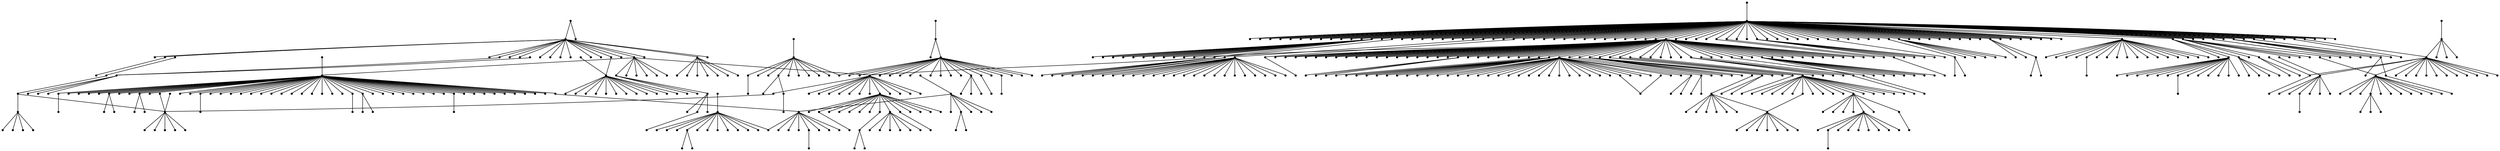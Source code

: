 strict graph "" {
	graph [bb="0,0,589.62,498.3",
		"edge"="{'pos': ''}",
		file="/Users/felicedeluca/Developer/UofA/mlgd/datasets/eucore/set1/output/sfdpnocrossings/dot/EU_core_Layer8_no_crossings_drawing.dot",
		"graph"="{'bb': '0,0,589.62,498.3', 'edge': \"{'pos': ''}\", 'file': '/Users/felicedeluca/Developer/UofA/mlgd/datasets/eucore/set1/output/sfdpnocrossings/\
dot/EU_core_Layer8_no_crossings_drawing.dot', 'graph': \"{'bb': '0,0,589.62,498.3', 'file': '/Users/felicedeluca/Developer/UofA/mlgd/\
datasets/eucore/set1/output/sfdpnocrossings/dot/EU_core_Layer8_no_crossings_drawing.dot', 'overlap': 'prism'}\", 'node': \"{'height': '', '\
label': '\\\\N', 'level': '', 'penwidth': '1', 'pos': '', 'shape': 'point', 'width': ''}\", 'overlap': 'prism'}",
		"node"="{'height': '', 'label': '\\N', 'level': '', 'penwidth': '1', 'pos': '', 'shape': 'point', 'width': ''}",
		overlap=prism
	];
	node [label="\N",
		penwidth=1,
		shape=point
	];
	1	 [height=0.05,
		label=528,
		level=5,
		pos="138.31,65.69",
		width=0.05];
	13	 [height=0.05,
		label=64,
		level=1,
		pos="180.09999999999997,48.49000000000001",
		width=0.05];
	1 -- 13	 [pos="384.78,273.21 391.66,270.38 416.25,260.26 423.03,257.47"];
	441	 [height=0.05,
		label=318,
		level=1,
		pos="57.0,99.09000000000009",
		width=0.05];
	13 -- 441	 [pos="423.04,257.47 409.24,263.14 317.75,300.75 303.53,306.59"];
	5	 [height=0.05,
		label=105,
		level=1,
		pos="151.14999999999998,89.75999999999999",
		width=0.05];
	13 -- 5	 [pos="397.08,296.25 401.84,289.46 418.87,265.17 423.57,258.47"];
	158	 [height=0.05,
		label=209,
		level=1,
		pos="251.33999999999997,-18.299999999999955",
		width=0.05];
	13 -- 158	 [pos="426.26,255.36 435.54,246.67 485.29,200.02 494.54,191.35"];
	10	 [height=0.05,
		label=21,
		level=1,
		pos="183.25,163.85000000000008",
		width=0.05];
	13 -- 10	 [pos="427.87,370.11 427.49,356.1 425.22,272.99 424.83,258.81"];
	15	 [height=0.05,
		label=412,
		level=1,
		pos="223.23000000000002,160.00000000000006",
		width=0.05];
	13 -- 15	 [pos="425.52,258.69 430.76,272.22 461.84,352.56 467.14,366.27"];
	18	 [height=0.05,
		label=305,
		level=2,
		pos="145.06,78.16000000000003",
		width=0.05];
	13 -- 18	 [pos="423.27,258.03 417.51,262.91 396.89,280.37 391.2,285.18"];
	20	 [height=0.05,
		label=271,
		level=2,
		pos="170.05,114.26000000000005",
		width=0.05];
	13 -- 20	 [pos="424.49,258.65 423.02,268.25 416.42,311.41 415,320.74"];
	23	 [height=0.05,
		label=389,
		level=2,
		pos="142.83999999999997,-38.41999999999996",
		width=0.05];
	13 -- 23	 [pos="424,254.94 419.15,243.63 393.13,182.93 388.29,171.65"];
	25	 [height=0.05,
		label=357,
		level=2,
		pos="166.94,79.46000000000004",
		width=0.05];
	13 -- 25	 [pos="424.07,258.42 421.8,263.75 414.75,280.34 412.39,285.89"];
	29	 [height=0.05,
		label=131,
		level=2,
		pos="221.75,-14.810000000000002",
		width=0.05];
	13 -- 29	 [pos="425.81,255.19 431.52,246.51 459.28,204.32 465.28,195.2"];
	53	 [height=0.05,
		label=644,
		level=5,
		pos="211.81,54.670000000000016",
		width=0.05];
	13 -- 53	 [pos="426.86,257.16 432.7,258.3 449.19,261.5 454.68,262.57"];
	55	 [height=0.05,
		label=16,
		level=1,
		pos="251.07999999999998,74.35000000000002",
		width=0.05];
	13 -- 55	 [pos="426.53,257.39 436.35,260.97 484.41,278.47 494.07,281.99"];
	65	 [height=0.05,
		label=99,
		level=5,
		pos="166.84999999999997,92.46000000000004",
		width=0.05];
	13 -- 65	 [pos="424.21,258.64 422.03,265.88 414.23,291.75 412.08,298.89"];
	70	 [height=0.05,
		label=196,
		level=4,
		pos="238.51999999999998,85.72000000000003",
		width=0.05];
	13 -- 70	 [pos="426.72,257.99 435.75,263.75 473.5,287.8 481.65,292.99"];
	107	 [height=0.05,
		label=395,
		level=3,
		pos="226.26999999999998,97.18",
		width=0.05];
	13 -- 107	 [pos="426.31,258.37 433.32,265.77 462.24,296.26 469.36,303.77"];
	119	 [height=0.05,
		label=199,
		level=2,
		pos="164.42000000000002,-20.00999999999999",
		width=0.05];
	13 -- 119	 [pos="424.32,254.78 422.03,244.78 411.75,199.82 409.53,190.11"];
	136	 [height=0.05,
		label=489,
		level=1,
		pos="266.68,32.48000000000002",
		width=0.05];
	13 -- 136	 [pos="426.58,256.42 437.85,254.34 498.32,243.15 509.56,241.08"];
	138	 [height=0.05,
		label=91,
		level=4,
		pos="178.45999999999998,-22.72999999999996",
		width=0.05];
	13 -- 138	 [pos="424.73,254.7 424.49,244.3 423.42,197.55 423.19,187.45"];
	141	 [height=0.05,
		label=466,
		level=2,
		pos="178.76999999999998,102.62000000000006",
		width=0.05];
	13 -- 141	 [pos="424.73,258.55 424.53,266.77 423.7,300.67 423.5,309.01"];
	144	 [height=0.05,
		label=134,
		level=5,
		pos="236.82,2.650000000000034",
		width=0.05];
	13 -- 144	 [pos="426.18,255.62 433.96,249.33 471.76,218.78 479.93,212.18"];
	153	 [height=0.05,
		label=719,
		level=5,
		pos="123.42000000000002,7.140000000000043",
		width=0.05];
	13 -- 153	 [pos="422.89,255.38 414.13,248.99 377.51,222.27 369.61,216.5"];
	162	 [height=0.05,
		label=733,
		level=5,
		pos="119.75999999999999,42.34000000000003",
		width=0.05];
	13 -- 162	 [pos="422.77,256.55 413.61,255.62 375.82,251.76 366.51,250.82"];
	167	 [height=0.05,
		label=223,
		level=2,
		pos="205.04000000000002,101.86000000000007",
		width=0.05];
	13 -- 167	 [pos="425.61,258.53 429.39,266.63 445.01,300.06 448.86,308.29"];
	180	 [height=0.05,
		label=329,
		level=1,
		pos="190.38,101.86000000000007",
		width=0.05];
	13 -- 180	 [pos="425.12,258.53 426.68,266.63 433.12,300.06 434.71,308.29"];
	204	 [height=0.05,
		label=243,
		level=2,
		pos="225.14,84.61000000000001",
		width=0.05];
	13 -- 204	 [pos="426.27,257.96 433.11,263.44 461.32,286.06 468.27,291.63"];
	213	 [height=0.05,
		label=184,
		level=2,
		pos="226.58999999999997,24.439999999999998",
		width=0.05];
	13 -- 213	 [pos="426.77,255.72 434.42,251.76 461.78,237.61 469.33,233.7"];
	214	 [height=0.05,
		label=238,
		level=3,
		pos="119.48000000000002,56.99000000000001",
		width=0.05];
	13 -- 214	 [pos="422.76,257.04 413.56,258.33 375.59,263.65 366.25,264.96"];
	215	 [height=0.05,
		label=306,
		level=2,
		pos="108.14999999999998,44.28000000000003",
		width=0.05];
	13 -- 215	 [pos="422.7,256.63 412.19,256.02 364.98,253.25 354.78,252.65"];
	248	 [height=0.05,
		label=492,
		level=5,
		pos="191.7,39.73000000000002",
		width=0.05];
	13 -- 248	 [pos="426.59,255.38 428.83,253.69 432.62,250.83 434.77,249.2"];
	249	 [height=0.05,
		label=511,
		level=5,
		pos="202.0,25.82000000000005",
		width=0.05];
	13 -- 249	 [pos="426.21,255.27 430.17,251.17 441.21,239.75 445.21,235.61"];
	261	 [height=0.05,
		label=302,
		level=5,
		pos="195.57,52.870000000000005",
		width=0.05];
	13 -- 261	 [pos="426.67,257.29 429.64,258.13 435.36,259.74 438.34,260.59"];
	280	 [height=0.05,
		label=269,
		level=1,
		pos="251.71999999999997,110.68",
		width=0.05];
	13 -- 280	 [pos="426.27,258.05 435.59,266.15 485.62,309.57 494.92,317.64"];
	284	 [height=0.05,
		label=445,
		level=5,
		pos="255.45,61.81",
		width=0.05];
	13 -- 284	 [pos="426.64,257.08 437.06,258.93 488.08,267.94 498.33,269.75"];
	288	 [height=0.05,
		label=601,
		level=4,
		pos="186.14999999999998,86.38",
		width=0.05];
	13 -- 288	 [pos="425.1,258.79 426.16,265.43 429.51,286.39 430.53,292.78"];
	339	 [height=0.05,
		label=980,
		level=5,
		pos="250.65999999999997,89.76999999999998",
		width=0.05];
	13 -- 339	 [pos="426.52,257.77 436.28,263.49 484.05,291.43 493.65,297.05"];
	353	 [height=0.05,
		label=918,
		level=5,
		pos="158.0,106.57999999999998",
		width=0.05];
	13 -- 353	 [pos="424.04,258.69 420.69,267.51 406.85,303.88 403.44,312.84"];
	358	 [height=0.05,
		label=216,
		level=5,
		pos="179.88,60.10000000000002",
		width=0.05];
	13 -- 358	 [pos="424.74,258.57 424.7,260.71 424.63,264.26 424.59,266.44"];
	388	 [height=0.05,
		label=828,
		level=5,
		pos="193.06,74.76999999999998",
		width=0.05];
	13 -- 388	 [pos="425.63,258.48 427.97,263.23 434.5,276.47 436.87,281.27"];
	389	 [height=0.05,
		label=397,
		level=4,
		pos="181.45,71.79000000000002",
		width=0.05];
	13 -- 389	 [pos="424.88,258.58 425.13,262.87 425.75,273.56 426.01,278.03"];
	391	 [height=0.05,
		label=281,
		level=2,
		pos="215.08999999999997,43.06",
		width=0.05];
	13 -- 391	 [pos="426.66,256.46 432.68,255.53 451.43,252.62 457.7,251.64"];
	393	 [height=0.05,
		label=309,
		level=3,
		pos="211.95,89.76999999999998",
		width=0.05];
	13 -- 393	 [pos="426.14,258.53 431.38,265.32 450.13,289.61 455.3,296.31"];
	405	 [height=0.05,
		label=349,
		level=5,
		pos="239.46999999999997,69.30000000000001",
		width=0.05];
	13 -- 405	 [pos="426.49,257.35 435.01,260.34 472.77,273.57 482.08,276.83"];
	414	 [height=0.05,
		label=234,
		level=2,
		pos="168.27999999999997,60.75999999999999",
		width=0.05];
	13 -- 414	 [pos="423.33,258.26 421.06,260.61 416.69,265.14 414.42,267.51"];
	416	 [height=0.05,
		label=244,
		level=1,
		pos="200.58999999999997,-30.44999999999999",
		width=0.05];
	13 -- 416	 [pos="425.28,254.8 428.12,243.88 442,190.44 444.78,179.7"];
	420	 [height=0.05,
		label=405,
		level=1,
		pos="225.59999999999997,113.47000000000008",
		width=0.05];
	13 -- 420	 [pos="425.9,258.36 432.14,267.27 462.47,310.58 469.02,319.94"];
	433	 [height=0.05,
		label=685,
		level=2,
		pos="226.69,37.170000000000016",
		width=0.05];
	13 -- 433	 [pos="426.78,256.27 434.44,254.4 461.87,247.74 469.43,245.9"];
	437	 [height=0.05,
		label=106,
		level=1,
		pos="126.00999999999999,-19.079999999999984",
		width=0.05];
	13 -- 437	 [pos="423.44,255.08 416.02,245.82 379.98,200.78 372.18,191.04"];
	454	 [height=0.05,
		label=173,
		level=1,
		pos="216.26999999999998,69.78000000000003",
		width=0.05];
	13 -- 454	 [pos="426.33,257.67 432.17,261.11 452.8,273.24 459.1,276.95"];
	456	 [height=0.05,
		label=640,
		level=5,
		pos="214.90999999999997,28.510000000000048",
		width=0.05];
	13 -- 456	 [pos="426.65,255.68 432.75,252.18 452.01,241.12 457.88,237.75"];
	457	 [height=0.05,
		label=42,
		level=2,
		pos="242.36,44.26000000000005",
		width=0.05];
	13 -- 457	 [pos="426.57,256.63 435.51,256.02 475.1,253.33 484.86,252.67"];
	470	 [height=0.05,
		label=224,
		level=5,
		pos="241.51999999999998,57.629999999999995",
		width=0.05];
	13 -- 470	 [pos="426.82,257.06 436.15,258.45 474.62,264.17 484.09,265.58"];
	492	 [height=0.05,
		label=665,
		level=5,
		pos="201.01999999999998,13.25",
		width=0.05];
	13 -- 492	 [pos="425.9,254.86 429.57,248.68 441.14,229.19 444.67,223.24"];
	526	 [height=0.05,
		label=611,
		level=5,
		pos="117.23000000000002,18.760000000000048",
		width=0.05];
	13 -- 526	 [pos="422.96,255.9 413.78,251.55 372.53,232.04 363.62,227.83"];
	528	 [height=0.05,
		label=323,
		level=4,
		pos="210.14,-10.310000000000002",
		width=0.05];
	13 -- 528	 [pos="425.64,255.06 429.95,246.62 449.06,209.23 453.77,200.01"];
	564	 [height=0.05,
		label=201,
		level=2,
		pos="131.17000000000002,27.689999999999998",
		width=0.05];
	13 -- 564	 [pos="422.67,255.86 414.63,252.44 385.83,240.19 377.89,236.82"];
	566	 [height=0.05,
		label=2,
		level=1,
		pos="197.32999999999998,113.47000000000008",
		width=0.05];
	13 -- 566	 [pos="425.27,258.63 427.79,268.12 439.1,310.76 441.54,319.97"];
	567	 [height=0.05,
		label=177,
		level=2,
		pos="132.12,53.960000000000036",
		width=0.05];
	13 -- 567	 [pos="422.71,256.99 414.82,257.89 386.58,261.11 378.8,262"];
	571	 [height=0.05,
		label=815,
		level=5,
		pos="146.74,53.579999999999984",
		width=0.05];
	13 -- 571	 [pos="422.98,257.03 417.24,257.9 399.36,260.63 393.38,261.54"];
	573	 [height=0.05,
		label=6,
		level=1,
		pos="196.45999999999998,125.07",
		width=0.05];
	13 -- 573	 [pos="425.18,258.65 427.44,269.24 438.52,321.08 440.74,331.51"];
	583	 [height=0.05,
		label=330,
		level=5,
		pos="131.38,39.58000000000004",
		width=0.05];
	13 -- 583	 [pos="422.68,256.37 414.67,254.9 385.99,249.65 378.09,248.21"];
	590	 [height=0.05,
		label=840,
		level=5,
		pos="142.77999999999997,26.090000000000032",
		width=0.05];
	13 -- 590	 [pos="423.17,255.79 417.03,252.11 395.07,238.92 389.01,235.29"];
	592	 [height=0.05,
		label=141,
		level=1,
		pos="197.74,-42.32000000000002",
		width=0.05];
	13 -- 592	 [pos="425.14,254.86 427.44,243.04 439.76,179.61 442.05,167.82"];
	622	 [height=0.05,
		label=66,
		level=4,
		pos="189.40999999999997,24.100000000000023",
		width=0.05];
	13 -- 622	 [pos="425.51,254.84 427.26,250.26 431.67,238.7 433.39,234.2"];
	632	 [height=0.05,
		label=103,
		level=2,
		pos="166.20999999999998,37.53000000000003",
		width=0.05];
	13 -- 632	 [pos="423.07,255.41 420.41,253.3 415.28,249.26 412.6,247.14"];
	650	 [height=0.05,
		label=215,
		level=1,
		pos="211.75,113.47000000000008",
		width=0.05];
	13 -- 650	 [pos="425.69,258.63 430.31,268.12 451.08,310.76 455.57,319.97"];
	673	 [height=0.05,
		label=95,
		level=2,
		pos="213.61,14.480000000000018",
		width=0.05];
	13 -- 673	 [pos="426.22,255.29 431.73,249.7 451.45,229.68 456.89,224.16"];
	679	 [height=0.05,
		label=229,
		level=4,
		pos="129.32999999999998,-4.46999999999997",
		width=0.05];
	13 -- 679	 [pos="423.52,255.44 416.56,248.18 382.73,212.88 375.41,205.24"];
	680	 [height=0.05,
		label=430,
		level=2,
		pos="238.29000000000002,31.0",
		width=0.05];
	13 -- 680	 [pos="426.71,256.17 435.55,253.52 472,242.56 480.97,239.87"];
	682	 [height=0.05,
		label=730,
		level=5,
		pos="154.59999999999997,37.54000000000002",
		width=0.05];
	13 -- 682	 [pos="423.1,256.04 418.5,254.05 405.65,248.53 401,246.53"];
	683	 [height=0.05,
		label=98,
		level=5,
		pos="122.88,71.17000000000002",
		width=0.05];
	13 -- 683	 [pos="422.87,257.51 414.18,260.95 378.35,275.15 369.53,278.65"];
	693	 [height=0.05,
		label=140,
		level=3,
		pos="212.62,2.8100000000000023",
		width=0.05];
	13 -- 693	 [pos="425.86,255.23 430.8,248.3 451.17,219.69 456.18,212.65"];
	698	 [height=0.05,
		label=786,
		level=5,
		pos="154.39,22.200000000000045",
		width=0.05];
	13 -- 698	 [pos="423.39,255.34 418.89,250.73 404.67,236.19 400.33,231.75"];
	709	 [height=0.05,
		label=10,
		level=2,
		pos="203.3,37.44",
		width=0.05];
	13 -- 709	 [pos="426.6,255.89 430.96,253.81 441.95,248.57 446.24,246.53"];
	752	 [height=0.05,
		label=0,
		level=3,
		pos="165.99,25.80000000000001",
		width=0.05];
	13 -- 752	 [pos="423.67,254.97 421.07,250.79 414.6,240.38 411.89,236.03"];
	777	 [height=0.05,
		label=149,
		level=4,
		pos="156.67000000000002,66.88",
		width=0.05];
	13 -- 777	 [pos="423.24,257.96 419,261.28 407.2,270.55 402.92,273.91"];
	796	 [height=0.05,
		label=124,
		level=3,
		pos="188.08999999999997,12.180000000000007",
		width=0.05];
	13 -- 796	 [pos="425.21,254.8 426.61,248.44 431.03,228.35 432.38,222.22"];
	800	 [height=0.05,
		label=89,
		level=2,
		pos="283.21,59.59000000000003",
		width=0.05];
	13 -- 800	 [pos="426.57,256.95 439.08,258.29 513.38,266.29 526.05,267.65"];
	807	 [height=0.05,
		label=300,
		level=2,
		pos="140.94,-14.620000000000005",
		width=0.05];
	13 -- 807	 [pos="423.81,255.19 418.44,246.54 392.35,204.48 386.7,195.38"];
	816	 [height=0.05,
		label=198,
		level=4,
		pos="133.45999999999998,84.31",
		width=0.05];
	13 -- 816	 [pos="423.22,257.95 416.14,263.38 386.94,285.81 379.74,291.34"];
	838	 [height=0.05,
		label=496,
		level=5,
		pos="176.02999999999997,-11.109999999999957",
		width=0.05];
	13 -- 838	 [pos="424.64,254.77 424.02,245.72 421.47,208.39 420.85,199.2"];
	850	 [height=0.05,
		label=506,
		level=2,
		pos="181.89,114.27000000000004",
		width=0.05];
	13 -- 850	 [pos="424.83,258.65 425.09,268.09 426.23,309.92 426.51,320.22"];
	853	 [height=0.05,
		label=859,
		level=2,
		pos="176.48000000000002,14.189999999999998",
		width=0.05];
	13 -- 853	 [pos="424.58,254.91 423.96,249.01 422.02,230.62 421.37,224.47"];
	860	 [height=0.05,
		label=232,
		level=1,
		pos="243.89999999999998,19.390000000000043",
		width=0.05];
	13 -- 860	 [pos="426.62,255.91 435.93,251.67 477.81,232.57 486.85,228.44"];
	871	 [height=0.05,
		label=926,
		level=5,
		pos="250.01,31.82000000000005",
		width=0.05];
	13 -- 871	 [pos="426.79,256.27 437,253.84 482.89,242.9 492.8,240.54"];
	872	 [height=0.05,
		label=498,
		level=1,
		pos="195.19,-11.639999999999986",
		width=0.05];
	13 -- 872	 [pos="425.28,254.75 427.57,245.62 437.02,207.97 439.35,198.69"];
	876	 [height=0.05,
		label=24,
		level=4,
		pos="135.02999999999997,14.460000000000036",
		width=0.05];
	13 -- 876	 [pos="423.28,255.62 416.43,250.45 388.21,229.14 381.26,223.89"];
	887	 [height=0.05,
		label=11,
		level=2,
		pos="164.23000000000002,-6.779999999999973",
		width=0.05];
	13 -- 887	 [pos="424.25,254.91 421.84,246.52 411.9,211.9 409.45,203.38"];
	893	 [height=0.05,
		label=379,
		level=2,
		pos="139.55,99.13000000000005",
		width=0.05];
	13 -- 893	 [pos="423.43,258.44 417.27,266.13 391.88,297.84 385.63,305.65"];
	899	 [height=0.05,
		label=376,
		level=2,
		pos="204.65999999999997,66.26999999999998",
		width=0.05];
	13 -- 899	 [pos="426.39,257.92 430.83,261.13 443.21,270.09 447.69,273.34"];
	903	 [height=0.05,
		label=354,
		level=5,
		pos="146.63,7.580000000000041",
		width=0.05];
	13 -- 903	 [pos="423.34,255 417.83,248.27 398.14,224.19 392.71,217.55"];
	926	 [height=0.05,
		label=222,
		level=2,
		pos="162.87,9.650000000000034",
		width=0.05];
	13 -- 926	 [pos="424.04,255.09 421.25,248.81 411.43,226.66 408.43,219.89"];
	928	 [height=0.05,
		label=325,
		level=5,
		pos="142.99,41.960000000000036",
		width=0.05];
	13 -- 928	 [pos="422.78,256.4 416.28,255.26 395.76,251.64 389.5,250.54"];
	942	 [height=0.05,
		label=102,
		level=5,
		pos="106.11000000000001,1.660000000000025",
		width=0.05];
	13 -- 942	 [pos="423.23,255.78 413.6,249.68 361.93,216.97 352.33,210.89"];
	944	 [height=0.05,
		label=950,
		level=3,
		pos="177.81,30.32000000000005",
		width=0.05];
	13 -- 944	 [pos="424.53,254.81 424.09,251.29 423.16,243.92 422.72,240.46"];
	952	 [height=0.05,
		label=90,
		level=5,
		pos="152.62,-4.029999999999973",
		width=0.05];
	13 -- 952	 [pos="423.86,255.01 419.69,247.03 402.49,214.14 398.25,206.04"];
	956	 [height=0.05,
		label=372,
		level=4,
		pos="198.54000000000002,0.57000000000005",
		width=0.05];
	13 -- 956	 [pos="425.57,254.69 428.6,246.81 439.46,218.6 442.45,210.82"];
	963	 [height=0.05,
		label=57,
		level=2,
		pos="113.32999999999998,30.390000000000043",
		width=0.05];
	13 -- 963	 [pos="422.85,256.23 413.1,253.59 369.29,241.71 359.82,239.14"];
	968	 [height=0.05,
		label=164,
		level=2,
		pos="198.51999999999998,90.25999999999999",
		width=0.05];
	13 -- 968	 [pos="425.57,258.55 428.6,265.42 439.44,290 442.43,296.78"];
	969	 [height=0.05,
		label=108,
		level=3,
		pos="183.5,0.5",
		width=0.05];
	13 -- 969	 [pos="424.92,254.69 425.48,246.8 427.49,218.55 428.04,210.76"];
	2	 [height=0.05,
		label=443,
		level=2,
		pos="7.310000000000002,80.04000000000002",
		width=0.05];
	441 -- 2	 [pos="254.12,289.12 262.3,292.25 291.54,303.47 299.61,306.56"];
	635	 [height=0.05,
		label=82,
		level=1,
		pos="-7.2900000000000205,145.50000000000006",
		width=0.05];
	441 -- 635	 [pos="300.09,308.5 291.27,314.87 248.43,345.8 239.16,352.49"];
	14	 [height=0.05,
		label=96,
		level=1,
		pos="22.70999999999998,45.5",
		width=0.05];
	441 -- 14	 [pos="268.54,255.55 273.74,263.68 295.21,297.25 300.5,305.51"];
	769	 [height=0.05,
		label=282,
		level=1,
		pos="-50.15999999999997,106.98000000000008",
		width=0.05];
	441 -- 769	 [pos="299.82,307.49 286.81,308.45 209.61,314.13 196.43,315.1"];
	22	 [height=0.05,
		label=333,
		level=1,
		pos="34.69,128.66000000000003",
		width=0.05];
	441 -- 22	 [pos="280.57,335.33 284.48,330.15 296.82,313.79 300.58,308.81"];
	40	 [height=0.05,
		label=375,
		level=1,
		pos="-15.270000000000039,61.389999999999986",
		width=0.05];
	441 -- 40	 [pos="231.19,270.58 241.19,275.8 290.12,301.32 299.96,306.45"];
	154	 [height=0.05,
		label=411,
		level=1,
		pos="113.27999999999997,127.97000000000008",
		width=0.05];
	441 -- 154	 [pos="356.09,335.27 347.54,330.88 312.3,312.8 303.62,308.35"];
	47	 [height=0.05,
		label=326,
		level=3,
		pos="34.31999999999999,54.93000000000001",
		width=0.05];
	441 -- 47	 [pos="279.97,265.09 283.71,272.35 297.05,298.34 300.73,305.51"];
	676	 [height=0.05,
		label=409,
		level=1,
		pos="96.57,179.38000000000005",
		width=0.05];
	441 -- 676	 [pos="302.51,309.03 307.66,319.48 335.29,375.55 340.42,385.97"];
	189	 [height=0.05,
		label=5,
		level=1,
		pos="39.589999999999975,143.27000000000004",
		width=0.05];
	441 -- 189	 [pos="285.02,349.63 287.88,342.36 298.13,316.36 300.95,309.19"];
	610	 [height=0.05,
		label=47,
		level=1,
		pos="-70.82,110.50000000000006",
		width=0.05];
	441 -- 610	 [pos="299.87,307.51 285.55,308.79 190.54,317.27 175.78,318.59"];
	79	 [height=0.05,
		label=361,
		level=2,
		pos="53.170000000000016,39.56",
		width=0.05];
	441 -- 79	 [pos="297.98,249.8 298.56,258.84 300.96,296.12 301.55,305.3"];
	95	 [height=0.05,
		label=976,
		level=5,
		pos="32.81,85.72000000000003",
		width=0.05];
	441 -- 95	 [pos="279.07,294.85 283.45,297.27 295.64,304.01 300.05,306.45"];
	98	 [height=0.05,
		label=171,
		level=3,
		pos="22.71999999999997,58.170000000000016",
		width=0.05];
	441 -- 98	 [pos="268.87,268.19 274.51,274.92 294.69,299.01 300.25,305.65"];
	102	 [height=0.05,
		label=170,
		level=1,
		pos="83.57,62.43000000000001",
		width=0.05];
	441 -- 102	 [pos="327.1,272.27 322.73,278.3 307.1,299.88 302.79,305.82"];
	122	 [height=0.05,
		label=83,
		level=1,
		pos="19.75,80.04000000000002",
		width=0.05];
	441 -- 122	 [pos="266.43,289.32 272.96,292.66 293.56,303.2 299.84,306.41"];
	508	 [height=0.05,
		label=115,
		level=1,
		pos="66.68,155.07999999999998",
		width=0.05];
	441 -- 508	 [pos="302,309.22 303.47,317.72 309.53,352.78 311.02,361.41"];
	152	 [height=0.05,
		label=420,
		level=1,
		pos="31.74000000000001,69.79000000000002",
		width=0.05];
	441 -- 152	 [pos="277.77,279.62 282.2,284.76 296.18,300.97 300.44,305.91"];
	259	 [height=0.05,
		label=338,
		level=2,
		pos="69.19999999999999,46.73000000000002",
		width=0.05];
	441 -- 259	 [pos="313.35,257.24 311.35,265.85 304.17,296.67 302.19,305.17"];
	851	 [height=0.05,
		label=547,
		level=1,
		pos="115.52999999999997,216.28000000000003",
		width=0.05];
	441 -- 851	 [pos="302.51,309.01 309.06,322.14 352.57,409.25 359.33,422.78"];
	177	 [height=0.05,
		label=107,
		level=1,
		pos="104.25,159.95",
		width=0.05];
	441 -- 177	 [pos="347.76,366.71 341.28,358.36 309.79,317.8 302.98,309.03"];
	178	 [height=0.05,
		label=176,
		level=4,
		pos="33.80000000000001,116.99000000000007",
		width=0.05];
	441 -- 178	 [pos="280,324.08 284.19,320.84 295.88,311.82 300.12,308.56"];
	183	 [height=0.05,
		label=283,
		level=1,
		pos="74.14999999999998,113.66000000000003",
		width=0.05];
	441 -- 183	 [pos="317.25,320.58 313.93,317.76 306.3,311.27 303.11,308.57"];
	233	 [height=0.05,
		label=84,
		level=1,
		pos="-2.5200000000000387,91.86000000000001",
		width=0.05];
	441 -- 233	 [pos="244.14,300.36 253.17,301.46 290.45,305.99 299.63,307.1"];
	201	 [height=0.05,
		label=76,
		level=5,
		pos="11.109999999999957,68.43",
		width=0.05];
	441 -- 201	 [pos="257.31,277.71 264.28,282.37 293.02,301.57 300.1,306.3"];
	244	 [height=0.05,
		label=417,
		level=2,
		pos="78.98000000000002,139.41000000000003",
		width=0.05];
	441 -- 244	 [pos="322.72,345.93 319.1,339.3 306.16,315.58 302.6,309.03"];
	254	 [height=0.05,
		label=13,
		level=1,
		pos="70.90999999999997,75.76999999999998",
		width=0.05];
	441 -- 254	 [pos="314.5,285.86 311.89,290.24 305.3,301.29 302.73,305.59"];
	264	 [height=0.05,
		label=615,
		level=2,
		pos="74.39999999999998,102.06",
		width=0.05];
	441 -- 264	 [pos="317.21,310 313.85,309.43 306.79,308.23 303.48,307.66"];
	355	 [height=0.05,
		label=121,
		level=1,
		pos="96.89999999999998,135.05",
		width=0.05];
	441 -- 355	 [pos="339.86,341.76 333.3,335.85 309.82,314.69 303.34,308.85"];
	299	 [height=0.05,
		label=426,
		level=2,
		pos="33.110000000000014,98.5",
		width=0.05];
	441 -- 299	 [pos="279.66,306.8 284.15,306.92 295.47,307.2 299.88,307.31"];
	320	 [height=0.05,
		label=48,
		level=2,
		pos="44.94,87.09000000000003",
		width=0.05];
	441 -- 320	 [pos="291.1,296.82 293.41,299.12 297.87,303.56 300.19,305.87"];
	330	 [height=0.05,
		label=442,
		level=5,
		pos="84.54000000000002,76.32999999999998",
		width=0.05];
	441 -- 330	 [pos="327.74,285.81 323,289.73 308.24,301.93 303.3,306.01"];
	347	 [height=0.05,
		label=981,
		level=5,
		pos="57.589999999999975,54.31",
		width=0.05];
	441 -- 347	 [pos="302.24,264.5 302.15,271.86 301.8,298.22 301.7,305.49"];
	983	 [height=0.05,
		label=485,
		level=3,
		pos="103.43,95.69999999999999",
		width=0.05];
	441 -- 983	 [pos="303.67,307.21 311.31,306.65 338.64,304.65 346.17,304.1"];
	382	 [height=0.05,
		label=36,
		level=3,
		pos="61.18000000000001,111.55000000000001",
		width=0.05];
	441 -- 382	 [pos="305.21,317.87 304.4,315.46 303.03,311.39 302.26,309.09"];
	443	 [height=0.05,
		label=455,
		level=2,
		pos="22.189999999999998,114.85000000000008",
		width=0.05];
	441 -- 443	 [pos="299.81,308.2 293.71,310.96 274.45,319.68 268.58,322.33"];
	451	 [height=0.05,
		label=370,
		level=4,
		pos="21.089999999999975,91.63999999999999",
		width=0.05];
	441 -- 451	 [pos="299.75,306.95 293.46,305.65 273.59,301.52 267.54,300.27"];
	509	 [height=0.05,
		label=494,
		level=1,
		pos="76.44999999999999,125.27000000000004",
		width=0.05];
	441 -- 509	 [pos="302.96,309.07 306.54,313.89 316.65,327.5 320.02,332.04"];
	521	 [height=0.05,
		label=113,
		level=1,
		pos="48.639999999999986,119.99000000000007",
		width=0.05];
	441 -- 521	 [pos="300.91,309.28 299.29,313.32 295.57,322.62 294.02,326.5"];
	562	 [height=0.05,
		label=527,
		level=5,
		pos="49.31,131.62000000000006",
		width=0.05];
	441 -- 562	 [pos="301.18,309.49 299.76,315.48 295.76,332.39 294.43,338.02"];
	598	 [height=0.05,
		label=245,
		level=2,
		pos="80.21999999999997,89.86000000000001",
		width=0.05];
	441 -- 598	 [pos="303.5,306.63 307.86,304.89 318.86,300.52 323.15,298.81"];
	611	 [height=0.05,
		label=486,
		level=2,
		pos="64.82999999999998,127.61000000000007",
		width=0.05];
	441 -- 611	 [pos="302.19,309.22 303.61,314.38 307.56,328.74 308.99,333.95"];
	631	 [height=0.05,
		label=367,
		level=1,
		pos="88.08999999999997,123.44999999999999",
		width=0.05];
	441 -- 631	 [pos="303.35,308.66 308.8,312.93 326,326.4 331.24,330.51"];
	637	 [height=0.05,
		label=183,
		level=1,
		pos="68.61000000000001,90.44999999999999",
		width=0.05];
	441 -- 637	 [pos="303.49,306 305.74,304.33 309.53,301.51 311.67,299.91"];
	669	 [height=0.05,
		label=127,
		level=5,
		pos="13.149999999999977,103.25000000000006",
		width=0.05];
	441 -- 669	 [pos="299.8,307.53 292.58,308.22 266.77,310.66 259.65,311.34"];
	707	 [height=0.05,
		label=482,
		level=2,
		pos="9.109999999999957,91.63999999999999",
		width=0.05];
	441 -- 707	 [pos="299.62,307.03 291.74,305.81 263.56,301.42 255.79,300.21"];
	793	 [height=0.05,
		label=114,
		level=1,
		pos="45.39999999999998,108.36000000000007",
		width=0.05];
	441 -- 793	 [pos="300.26,308.49 298.03,310.27 293.75,313.69 291.51,315.47"];
	806	 [height=0.05,
		label=444,
		level=4,
		pos="55.56,67.24000000000001",
		width=0.05];
	441 -- 806	 [pos="301.59,305.26 301.32,299.39 300.57,282.83 300.32,277.32"];
	831	 [height=0.05,
		label=256,
		level=1,
		pos="43.629999999999995,74.09000000000003",
		width=0.05];
	441 -- 831	 [pos="300.8,305.71 298.39,301.19 291.65,288.59 289.21,284.03"];
	840	 [height=0.05,
		label=424,
		level=1,
		pos="11.109999999999957,56.73000000000002",
		width=0.05];
	441 -- 840	 [pos="300.15,305.94 293.19,299.51 264.44,272.98 257.37,266.44"];
	843	 [height=0.05,
		label=725,
		level=5,
		pos="45.93000000000001,55.639999999999986",
		width=0.05];
	441 -- 843	 [pos="301.2,305.49 299.38,298.34 292.86,272.76 291.07,265.71"];
	852	 [height=0.05,
		label=263,
		level=2,
		pos="96.14999999999998,74.82",
		width=0.05];
	441 -- 852	 [pos="303.36,306.31 309.8,302.32 332.84,288.03 339.19,284.09"];
	884	 [height=0.05,
		label=925,
		level=5,
		pos="97.62,107.61000000000007",
		width=0.05];
	441 -- 884	 [pos="303.86,307.81 310.98,309.3 333.45,314.02 340.3,315.45"];
	886	 [height=0.05,
		label=423,
		level=3,
		pos="91.82,87.97000000000003",
		width=0.05];
	441 -- 886	 [pos="303.55,306.76 309.65,304.81 328.92,298.66 334.79,296.78"];
	921	 [height=0.05,
		label=160,
		level=1,
		pos="40.20999999999998,43.32000000000005",
		width=0.05];
	441 -- 921	 [pos="301.12,305.5 298.57,297.03 288.06,262.1 285.47,253.5"];
	923	 [height=0.05,
		label=40,
		level=2,
		pos="58.65999999999997,78.85000000000002",
		width=0.05];
	441 -- 923	 [pos="301.83,305.48 302.14,301.73 302.84,293.27 303.16,289.27"];
	948	 [height=0.05,
		label=169,
		level=1,
		pos="71.39999999999998,64.01999999999998",
		width=0.05];
	441 -- 948	 [pos="302.45,305.47 304.98,299.32 312.94,279.92 315.37,274.01"];
	955	 [height=0.05,
		label=86,
		level=1,
		pos="86.0,111.84000000000009",
		width=0.05];
	441 -- 955	 [pos="303.58,308.19 308.93,310.54 324.01,317.17 329.03,319.38"];
	7	 [height=0.05,
		label=587,
		level=5,
		pos="256.02,-41.289999999999964",
		width=0.05];
	158 -- 7	 [pos="500.33,168.77 499.47,173.01 497.32,183.56 496.43,187.97"];
	36	 [height=0.05,
		label=319,
		level=5,
		pos="262.94,-29.67999999999995",
		width=0.05];
	158 -- 36	 [pos="506.2,179.97 503.97,182.16 499.69,186.36 497.46,188.56"];
	49	 [height=0.05,
		label=71,
		level=5,
		pos="282.02000000000004,-45.58000000000001",
		width=0.05];
	158 -- 49	 [pos="525.05,164.15 519.68,168.93 502.7,184.02 497.53,188.62"];
	63	 [height=0.05,
		label=462,
		level=4,
		pos="162.64999999999998,219.17000000000002",
		width=0.05];
	10 -- 63	 [pos="427.24,373.95 424.12,382.35 411.21,416.99 408.04,425.52"];
	192	 [height=0.05,
		label=274,
		level=5,
		pos="153.37,150.35000000000008",
		width=0.05];
	10 -- 192	 [pos="425.97,371.22 420.46,368.73 404.93,361.71 399.76,359.37"];
	210	 [height=0.05,
		label=327,
		level=4,
		pos="203.51,193.67000000000002",
		width=0.05];
	10 -- 210	 [pos="429.02,373.71 432.5,378.84 443.37,394.82 447,400.17"];
	265	 [height=0.05,
		label=308,
		level=3,
		pos="164.69,164.56",
		width=0.05];
	10 -- 265	 [pos="425.94,372.18 422.35,372.32 414.82,372.61 411.28,372.75"];
	291	 [height=0.05,
		label=278,
		level=2,
		pos="164.98000000000002,141.11000000000007",
		width=0.05];
	10 -- 291	 [pos="426.73,370.62 423.43,366.51 414.22,355.05 410.89,350.9"];
	325	 [height=0.05,
		label=296,
		level=2,
		pos="181.38,222.00000000000006",
		width=0.05];
	10 -- 325	 [pos="427.87,374.04 427.58,382.87 426.41,419.29 426.12,428.26"];
	360	 [height=0.05,
		label=467,
		level=5,
		pos="156.64999999999998,178.73000000000008",
		width=0.05];
	10 -- 360	 [pos="426.18,373.09 421.38,375.78 407.97,383.28 403.12,385.99"];
	484	 [height=0.05,
		label=44,
		level=1,
		pos="191.65999999999997,189.03000000000003",
		width=0.05];
	10 -- 484	 [pos="428.59,374.08 430.17,378.82 434.16,390.74 435.71,395.39"];
	511	 [height=0.05,
		label=647,
		level=5,
		pos="206.45999999999998,161.19",
		width=0.05];
	10 -- 511	 [pos="429.75,371.9 434.03,371.41 444.68,370.19 449.13,369.68"];
	582	 [height=0.05,
		label=118,
		level=4,
		pos="168.25,190.2",
		width=0.05];
	10 -- 582	 [pos="426.95,373.84 424.23,378.6 416.68,391.88 413.94,396.69"];
	609	 [height=0.05,
		label=624,
		level=5,
		pos="179.86,179.64000000000004",
		width=0.05];
	10 -- 609	 [pos="427.51,374.05 426.86,377.08 425.61,382.91 424.96,385.95"];
	706	 [height=0.05,
		label=686,
		level=5,
		pos="171.44,152.73000000000008",
		width=0.05];
	10 -- 706	 [pos="426.48,370.74 424.22,368.61 419.86,364.5 417.58,362.36"];
	766	 [height=0.05,
		label=519,
		level=5,
		pos="145.04000000000002,184.95",
		width=0.05];
	10 -- 766	 [pos="426.29,373.02 420,376.49 397.52,388.91 391.32,392.33"];
	878	 [height=0.05,
		label=896,
		level=4,
		pos="194.84999999999997,169.32999999999998",
		width=0.05];
	10 -- 878	 [pos="429.74,372.97 431.88,373.98 435.43,375.65 437.62,376.69"];
	879	 [height=0.05,
		label=777,
		level=5,
		pos="175.04000000000002,210.39000000000004",
		width=0.05];
	10 -- 879	 [pos="427.58,374.11 426.23,381.76 421.39,409.16 420.06,416.71"];
	904	 [height=0.05,
		label=581,
		level=4,
		pos="163.36,206.87000000000006",
		width=0.05];
	10 -- 904	 [pos="427.07,373.96 423.8,381.03 412.09,406.36 408.87,413.34"];
	905	 [height=0.05,
		label=548,
		level=4,
		pos="191.59999999999997,203.65000000000003",
		width=0.05];
	10 -- 905	 [pos="428.38,374.25 429.84,381.22 434.46,403.24 435.87,409.95"];
	127	 [height=0.05,
		label=803,
		level=4,
		pos="261.56,211.2100000000001",
		width=0.05];
	15 -- 127	 [pos="469.18,369.96 475,377.74 499.01,409.81 504.92,417.71"];
	799	 [height=0.05,
		label=55,
		level=1,
		pos="229.82,222.98000000000008",
		width=0.05];
	15 -- 799	 [pos="468.1,370.08 469.04,379.11 473.23,419.16 474.26,429.04"];
	919	 [height=0.05,
		label=683,
		level=5,
		pos="221.24,171.61000000000007",
		width=0.05];
	15 -- 919	 [pos="467.6,370.07 467.23,372.22 466.63,375.76 466.25,377.95"];
	73	 [height=0.05,
		label=182,
		level=2,
		pos="138.71999999999997,-50.31",
		width=0.05];
	23 -- 73	 [pos="386.88,167.98 386.12,165.79 384.86,162.16 384.08,159.92"];
	268	 [height=0.05,
		label=341,
		level=5,
		pos="127.11000000000001,-50.089999999999975",
		width=0.05];
	23 -- 268	 [pos="386.07,168.76 383.15,166.6 376.58,161.72 373.47,159.42"];
	421	 [height=0.05,
		label=385,
		level=5,
		pos="155.89,-50.70999999999998",
		width=0.05];
	23 -- 421	 [pos="389.12,168.33 391.63,165.98 396.45,161.44 398.96,159.07"];
	655	 [height=0.05,
		label=391,
		level=5,
		pos="144.29000000000002,-61.92999999999995",
		width=0.05];
	23 -- 655	 [pos="387.63,168 387.9,163.67 388.56,152.88 388.84,148.37"];
	691	 [height=0.05,
		label=521,
		level=5,
		pos="110.25999999999999,-54.62999999999994",
		width=0.05];
	23 -- 691	 [pos="385.77,168.97 380.16,166.18 362.7,157.49 356.86,154.58"];
	819	 [height=0.05,
		label=162,
		level=2,
		pos="127.38999999999999,-62.10999999999996",
		width=0.05];
	23 -- 819	 [pos="386.51,168.29 383.71,164 375.93,152.07 373.11,147.75"];
	48	 [height=0.05,
		label=717,
		level=5,
		pos="244.40999999999997,-30.149999999999977",
		width=0.05];
	29 -- 48	 [pos="468.21,192.25 472.38,189.43 482.78,182.39 487.13,179.44"];
	788	 [height=0.05,
		label=642,
		level=1,
		pos="274.29,83.85000000000002",
		width=0.05];
	55 -- 788	 [pos="497.58,283.35 501.94,285.14 512.93,289.64 517.22,291.39"];
	524	 [height=0.05,
		label=408,
		level=2,
		pos="296.08,25.05000000000001",
		width=0.05];
	136 -- 524	 [pos="513.28,240.26 518.6,238.91 533.42,235.16 538.78,233.81"];
	643	 [height=0.05,
		label=929,
		level=5,
		pos="283.44,32.700000000000045",
		width=0.05];
	136 -- 643	 [pos="513.41,240.77 516.63,240.81 522.82,240.89 526.05,240.93"];
	746	 [height=0.05,
		label=132,
		level=2,
		pos="283.60999999999996,6.439999999999998",
		width=0.05];
	136 -- 746	 [pos="512.47,239.03 515.53,234.33 524.06,221.21 527.16,216.45"];
	837	 [height=0.05,
		label=210,
		level=1,
		pos="307.72999999999985,-1.6099999999999568",
		width=0.05];
	136 -- 837	 [pos="513.12,239.28 519.87,233.67 544.04,213.6 550.7,208.07"];
	222	 [height=0.05,
		label=447,
		level=2,
		pos="291.46999999999997,130.9600000000001",
		width=0.05];
	280 -- 222	 [pos="534.45,338.35 527.91,335.01 504.51,323.07 498.06,319.78"];
	572	 [height=0.05,
		label=557,
		level=5,
		pos="268.14000000000004,66.23000000000002",
		width=0.05];
	284 -- 572	 [pos="502.11,270.76 504.56,271.62 508.71,273.06 511.05,273.88"];
	614	 [height=0.05,
		label=119,
		level=5,
		pos="265.09,95.48000000000002",
		width=0.05];
	339 -- 614	 [pos="497.11,298.73 499.88,299.83 505.21,301.93 507.99,303.03"];
	115	 [height=0.05,
		label=301,
		level=1,
		pos="199.284,-32.14839999999998",
		width=0.05];
	416 -- 115	 [pos="414.03,137.18 419.4,144.16 438.61,169.15 443.91,176.04"];
	109	 [height=0.05,
		label=241,
		level=5,
		pos="198.57599999999996,-36.335999999999956",
		width=0.05];
	416 -- 109	 [pos="435.86,150.31 437.68,155.63 442.76,170.46 444.6,175.84"];
	195	 [height=0.05,
		label=422,
		level=3,
		pos="231.74,-38.10999999999996",
		width=0.05];
	416 -- 195	 [pos="474.38,170.65 468.64,172.06 452.45,176.05 447.05,177.38"];
	308	 [height=0.05,
		label=235,
		level=5,
		pos="220.0,-42.63999999999996",
		width=0.05];
	416 -- 308	 [pos="462.89,166.74 459.14,169.1 450.5,174.53 446.89,176.79"];
	344	 [height=0.05,
		label=237,
		level=4,
		pos="199.5476,-31.218799999999987",
		width=0.05];
	416 -- 344	 [pos="420.92,159.85 425.72,163.39 439.27,173.39 443.79,176.72"];
	380	 [height=0.05,
		label=158,
		level=2,
		pos="237.09999999999997,-50.839999999999975",
		width=0.05];
	416 -- 380	 [pos="479.82,158.52 473.42,162.09 453.23,173.37 447.07,176.81"];
	383	 [height=0.05,
		label=963,
		level=3,
		pos="219.64999999999998,-54.259999999999934",
		width=0.05];
	416 -- 383	 [pos="463.08,155.57 459.64,159.87 450.03,171.87 446.55,176.21"];
	396	 [height=0.05,
		label=236,
		level=2,
		pos="200.0116,-31.081999999999994",
		width=0.05];
	416 -- 396	 [pos="432.14,163.47 434.83,166.4 440.87,173.01 443.73,176.12"];
	432	 [height=0.05,
		label=233,
		level=2,
		pos="229.95,-66.02999999999997",
		width=0.05];
	416 -- 432	 [pos="446.54,176.28 451.36,170.43 468.64,149.49 473.4,143.71"];
	502	 [height=0.05,
		label=810,
		level=5,
		pos="199.53959999999995,-31.683599999999956",
		width=0.05];
	416 -- 502	 [pos="443.86,176.15 439.26,170.75 424.73,153.69 420.3,148.48"];
	624	 [height=0.05,
		label=58,
		level=1,
		pos="209.17000000000002,-65.87999999999994",
		width=0.05];
	416 -- 624	 [pos="445.73,175.91 447.21,169.81 451.81,150.82 453.34,144.47"];
	939	 [height=0.05,
		label=159,
		level=4,
		pos="207.96999999999997,-54.15999999999997",
		width=0.05];
	416 -- 939	 [pos="445.85,175.95 447.24,171.5 450.73,160.27 452.09,155.89"];
	789	 [height=0.05,
		label=454,
		level=2,
		pos="100.36000000000001,-40.44999999999999",
		width=0.05];
	437 -- 789	 [pos="369.01,187.78 364.28,183.84 350.95,172.73 346.5,169.03"];
	246	 [height=0.05,
		label=407,
		level=2,
		pos="194.89999999999998,-91.97999999999996",
		width=0.05];
	592 -- 246	 [pos="439.7,118.41 440.16,126.58 441.84,155.81 442.3,163.87"];
	365	 [height=0.05,
		label=536,
		level=5,
		pos="114.39999999999998,-19.049999999999955",
		width=0.05];
	679 -- 365	 [pos="360.46,190.56 363.23,193.26 369.47,199.35 372.42,202.23"];
	628	 [height=0.05,
		label=618,
		level=5,
		pos="109.14999999999998,74.93",
		width=0.05];
	683 -- 628	 [pos="355.97,282.61 358.63,281.88 363.11,280.65 365.65,279.96"];
	92	 [height=0.05,
		label=304,
		level=4,
		pos="307.6499999999999,56.00999999999999",
		width=0.05];
	800 -- 92	 [pos="550.41,264.55 545.82,265.23 534.25,266.92 529.73,267.58"];
	121	 [height=0.05,
		label=88,
		level=4,
		pos="309.60999999999996,38.200000000000045",
		width=0.05];
	800 -- 121	 [pos="552.87,247.61 548.33,251.29 534.18,262.76 529.45,266.59"];
	480	 [height=0.05,
		label=924,
		level=5,
		pos="314.1899999999999,68.98000000000002",
		width=0.05];
	800 -- 480	 [pos="556.84,276.63 551.13,274.9 535.03,270.01 529.66,268.39"];
	568	 [height=0.05,
		label=845,
		level=4,
		pos="324.59999999999997,56.98000000000002",
		width=0.05];
	800 -- 568	 [pos="567.05,265.38 559.8,265.84 536.91,267.28 529.93,267.72"];
	742	 [height=0.05,
		label=919,
		level=5,
		pos="294.61999999999995,46.05000000000001",
		width=0.05];
	800 -- 742	 [pos="537.9,255.97 535.71,258.57 531.5,263.57 529.3,266.18"];
	472	 [height=0.05,
		label=501,
		level=5,
		pos="255.51999999999998,20.189999999999998",
		width=0.05];
	860 -- 472	 [pos="498.38,228.32 496.24,228.18 492.69,227.93 490.5,227.79"];
	217	 [height=0.05,
		label=930,
		level=5,
		pos="270.82,20.450000000000045",
		width=0.05];
	871 -- 217	 [pos="513.87,229.6 510.04,231.7 500.49,236.92 496.49,239.1"];
	216	 [height=0.05,
		label=101,
		level=5,
		pos="83.33999999999997,5.930000000000007",
		width=0.05];
	942 -- 216	 [pos="329.81,213.86 334,213.07 344.45,211.11 348.82,210.29"];
	440	 [height=0.05,
		label=516,
		level=5,
		pos="90.67000000000002,-20.549999999999955",
		width=0.05];
	942 -- 440	 [pos="336.56,189.45 339.41,193.54 346.49,203.73 349.45,208"];
	312	 [height=0.05,
		label=832,
		level=5,
		pos="80.61000000000001,-8.919999999999959",
		width=0.05];
	942 -- 312	 [pos="326.96,200.03 331.57,201.94 344.42,207.28 349.08,209.21"];
	313	 [height=0.05,
		label=517,
		level=5,
		pos="70.5,2.8100000000000023",
		width=0.05];
	942 -- 313	 [pos="317.1,211.01 323.22,210.81 342.31,210.19 348.69,209.99"];
	424	 [height=0.05,
		label=97,
		level=5,
		pos="102.27999999999997,-17.329999999999984",
		width=0.05];
	942 -- 424	 [pos="347.37,192.96 348.11,196.63 349.66,204.34 350.4,207.96"];
	3	 [height=0.05,
		label=453,
		level=4,
		pos="-4.53000000000003,179.8400000000001",
		width=0.05];
	635 -- 3	 [pos="240,386.25 239.52,380.35 238.05,361.94 237.55,355.79"];
	71	 [height=0.05,
		label=78,
		level=5,
		pos="-16.140000000000043,175.38000000000005",
		width=0.05];
	635 -- 71	 [pos="229.12,381.68 230.72,376.28 235.18,361.23 236.79,355.77"];
	90	 [height=0.05,
		label=279,
		level=5,
		pos="18.29000000000002,160.16000000000003",
		width=0.05];
	635 -- 90	 [pos="261.29,367.45 256.67,364.81 243.78,357.42 239.11,354.75"];
	704	 [height=0.05,
		label=563,
		level=5,
		pos="-46.56,147.35000000000008",
		width=0.05];
	635 -- 704	 [pos="235.28,353.86 228.4,354.19 206.67,355.2 200.05,355.52"];
	173	 [height=0.05,
		label=708,
		level=5,
		pos="-31.930000000000007,152.17000000000002",
		width=0.05];
	635 -- 173	 [pos="214.68,359.91 219.31,358.65 230.98,355.5 235.53,354.27"];
	239	 [height=0.05,
		label=50,
		level=5,
		pos="8.479999999999961,171.77000000000004",
		width=0.05];
	635 -- 239	 [pos="252.13,378.3 249.28,373.56 241.33,360.32 238.45,355.53"];
	257	 [height=0.05,
		label=748,
		level=4,
		pos="-42.120000000000005,133.16000000000003",
		width=0.05];
	635 -- 257	 [pos="204.43,342.09 210.53,344.25 229.8,351.08 235.67,353.16"];
	487	 [height=0.05,
		label=277,
		level=5,
		pos="-26.579999999999984,163.77000000000004",
		width=0.05];
	635 -- 487	 [pos="219.62,370.6 223.17,367.23 232.02,358.85 235.72,355.34"];
	917	 [height=0.05,
		label=576,
		level=5,
		pos="-18.920000000000016,135.61000000000007",
		width=0.05];
	635 -- 917	 [pos="235.96,352.55 233.73,350.65 229.44,347 227.2,345.09"];
	21	 [height=0.05,
		label=441,
		level=2,
		pos="-26.400000000000034,86.80000000000001",
		width=0.05];
	769 -- 21	 [pos="216.72,296.38 212.43,300.03 200.46,310.2 196.12,313.88"];
	37	 [height=0.05,
		label=217,
		level=5,
		pos="-47.599999999999966,107.57400000000001",
		width=0.05];
	769 -- 37	 [pos="205.32,317.74 202.85,317.17 198.67,316.2 196.3,315.65"];
	155	 [height=0.05,
		label=577,
		level=5,
		pos="-60.365999999999985,103.51800000000003",
		width=0.05];
	769 -- 155	 [pos="145.69,298.67 154.08,301.52 184.11,311.71 192.4,314.52"];
	159	 [height=0.05,
		label=288,
		level=4,
		pos="-61.99000000000001,98.90000000000003",
		width=0.05];
	769 -- 159	 [pos="184.54,308.42 186.83,309.99 190.69,312.62 192.88,314.12"];
	182	 [height=0.05,
		label=478,
		level=3,
		pos="-57.76599999999996,103.83800000000002",
		width=0.05];
	769 -- 182	 [pos="158.53,300.37 165.2,303.13 186.24,311.82 192.65,314.47"];
	267	 [height=0.05,
		label=371,
		level=1,
		pos="-47.74000000000001,100.40200000000004",
		width=0.05];
	769 -- 267	 [pos="205.97,284.12 203.89,289.78 197.4,307.41 195.24,313.3"];
	326	 [height=0.05,
		label=154,
		level=2,
		pos="-53.88599999999997,100.72200000000004",
		width=0.05];
	769 -- 326	 [pos="176.89,285.63 180.1,291.02 190.09,307.79 193.42,313.39"];
	338	 [height=0.05,
		label=588,
		level=5,
		pos="-72.30000000000001,87.30000000000001",
		width=0.05];
	769 -- 338	 [pos="173.83,296.85 177.83,300.41 188.99,310.32 193.04,313.92"];
	466	 [height=0.05,
		label=355,
		level=2,
		pos="-62.29599999999999,105.83800000000008",
		width=0.05];
	769 -- 466	 [pos="135.85,309.72 145.07,310.59 183.08,314.16 192.43,315.04"];
	373	 [height=0.05,
		label=597,
		level=5,
		pos="-56.90999999999997,101.16800000000006",
		width=0.05];
	769 -- 373	 [pos="162.22,287.43 167.77,292.21 187.64,309.31 193.12,314.03"];
	390	 [height=0.05,
		label=641,
		level=5,
		pos="-59.23000000000002,101.19600000000003",
		width=0.05];
	769 -- 390	 [pos="151.12,287.56 158.58,292.32 185.27,309.34 192.63,314.03"];
	795	 [height=0.05,
		label=163,
		level=2,
		pos="-52.10759999999999,108.05480000000006",
		width=0.05];
	769 -- 795	 [pos="192.9,316.13 185.51,320.21 155.01,337.04 147.5,341.19"];
	507	 [height=0.05,
		label=393,
		level=1,
		pos="-51.39639999999997,108.37320000000005",
		width=0.05];
	769 -- 507	 [pos="164.94,348.57 170.02,342.84 188.22,322.34 193.23,316.69"];
	575	 [height=0.05,
		label=190,
		level=4,
		pos="-52.43000000000001,74.23000000000002",
		width=0.05];
	769 -- 575	 [pos="192.4,284.64 192.82,290.67 194,307.7 194.39,313.37"];
	825	 [height=0.05,
		label=153,
		level=2,
		pos="-60.158000000000015,108.38200000000006",
		width=0.05];
	769 -- 825	 [pos="192.37,315.54 184.15,316.69 154.73,320.82 146.61,321.96"];
	675	 [height=0.05,
		label=311,
		level=4,
		pos="-50.133599999999944,107.44480000000004",
		width=0.05];
	769 -- 675	 [pos="195.08,325.05 194.96,322.9 194.76,319.35 194.63,317.16"];
	699	 [height=0.05,
		label=77,
		level=5,
		pos="-54.0,85.93",
		width=0.05];
	769 -- 699	 [pos="191.04,296.13 191.75,300.04 193.35,308.83 194.11,312.99"];
	744	 [height=0.05,
		label=531,
		level=2,
		pos="-38.39000000000004,98.16000000000003",
		width=0.05];
	769 -- 744	 [pos="204.84,307.51 202.59,309.2 198.24,312.45 195.98,314.15"];
	765	 [height=0.05,
		label=856,
		level=2,
		pos="-57.70400000000001,107.68600000000004",
		width=0.05];
	769 -- 765	 [pos="158.83,318.58 165.44,317.96 186.31,316.01 192.67,315.41"];
	854	 [height=0.05,
		label=404,
		level=1,
		pos="-51.695599999999956,107.5904000000001",
		width=0.05];
	769 -- 854	 [pos="192.46,316.06 185.73,318.74 164.49,327.18 158.02,329.75"];
	909	 [height=0.05,
		label=662,
		level=5,
		pos="-51.2312,107.81000000000012",
		width=0.05];
	769 -- 909	 [pos="193.08,316.36 188.48,319.92 174.12,331.05 169.32,334.76"];
	936	 [height=0.05,
		label=4,
		level=1,
		pos="-50.77159999999998,108.28760000000005",
		width=0.05];
	769 -- 936	 [pos="193.7,317 191.07,322.62 182.87,340.15 180.13,346"];
	938	 [height=0.05,
		label=589,
		level=5,
		pos="-48.347999999999956,102.85400000000004",
		width=0.05];
	769 -- 938	 [pos="195.36,313.34 197.11,309.35 201.14,300.16 202.82,296.33"];
	959	 [height=0.05,
		label=586,
		level=5,
		pos="-49.642799999999966,107.5628000000001",
		width=0.05];
	769 -- 959	 [pos="196.11,317.03 198.7,319.94 203.78,325.67 206.16,328.36"];
	841	 [height=0.05,
		label=627,
		level=2,
		pos="40.62399999999997,130.78400000000005",
		width=0.05];
	22 -- 841	 [pos="281.31,337.62 286.68,339.54 301.63,344.89 307.05,346.83"];
	616	 [height=0.05,
		label=679,
		level=1,
		pos="-72.01000000000005,42.900000000000034",
		width=0.05];
	40 -- 616	 [pos="227.52,269.04 218.91,266.23 183.38,254.65 174.63,251.8"];
	803	 [height=0.05,
		label=986,
		level=2,
		pos="135.21999999999997,135.44",
		width=0.05];
	154 -- 803	 [pos="359.68,336.81 363.72,338.19 373.79,341.62 378,343.05"];
	52	 [height=0.05,
		label=117,
		level=5,
		pos="92.32,217.18",
		width=0.05];
	676 -- 52	 [pos="337.23,423.41 337.97,416.78 340.32,395.87 341.04,389.5"];
	77	 [height=0.05,
		label=138,
		level=4,
		pos="96.15999999999997,202.63000000000005",
		width=0.05];
	676 -- 77	 [pos="340.87,409.07 340.95,404.78 341.13,394.11 341.21,389.65"];
	499	 [height=0.05,
		label=497,
		level=4,
		pos="81.86000000000001,229.82999999999998",
		width=0.05];
	676 -- 499	 [pos="327.17,435.93 329.59,427.63 338.25,397.93 340.63,389.74"];
	235	 [height=0.05,
		label=590,
		level=5,
		pos="80.70999999999998,213.7",
		width=0.05];
	676 -- 235	 [pos="326.24,420.11 329.02,414.1 337.79,395.11 340.47,389.33"];
	584	 [height=0.05,
		label=421,
		level=2,
		pos="97.52799999999996,180.36880000000002",
		width=0.05];
	676 -- 584	 [pos="363.91,411.03 359.79,406.78 346.95,393.53 342.66,389.1"];
	587	 [height=0.05,
		label=390,
		level=2,
		pos="97.1164,179.71840000000003",
		width=0.05];
	676 -- 587	 [pos="353.23,395.07 350.61,393.44 345.57,390.32 342.94,388.69"];
	718	 [height=0.05,
		label=555,
		level=5,
		pos="98.82800000000003,183.58999999999997",
		width=0.05];
	676 -- 718	 [pos="342.13,389.29 344.21,393.17 349.4,402.83 351.56,406.87"];
	60	 [height=0.05,
		label=697,
		level=5,
		pos="38.51999999999998,174.11000000000007",
		width=0.05];
	189 -- 60	 [pos="283.27,380.34 283.47,374.77 284.01,359.23 284.2,353.6"];
	68	 [height=0.05,
		label=135,
		level=1,
		pos="-145.89,122.07999999999998",
		width=0.05];
	610 -- 68	 [pos="100.65,330.05 111.03,328.45 161.85,320.62 172.07,319.04"];
	387	 [height=0.05,
		label=25,
		level=4,
		pos="47.75999999999999,25.600000000000023",
		width=0.05];
	79 -- 387	 [pos="297.18,246.1 296.15,243.43 294.15,238.27 293.1,235.58"];
	142	 [height=0.05,
		label=987,
		level=5,
		pos="69.09999999999997,204.48000000000008",
		width=0.05];
	508 -- 142	 [pos="313.68,410.62 313.28,402.49 311.85,373.41 311.46,365.4"];
	208	 [height=0.05,
		label=753,
		level=5,
		pos="52.360000000000014,174.88000000000005",
		width=0.05];
	508 -- 208	 [pos="298.16,381.58 300.8,377.94 307.37,368.85 310.12,365.05"];
	407	 [height=0.05,
		label=900,
		level=5,
		pos="73.34999999999997,189.72000000000008",
		width=0.05];
	508 -- 407	 [pos="317.67,396.12 316.53,390.16 312.95,371.59 311.75,365.38"];
	724	 [height=0.05,
		label=38,
		level=2,
		pos="98.17000000000002,254.3",
		width=0.05];
	851 -- 724	 [pos="343.78,460.51 346.82,453.85 356.42,432.82 359.35,426.42"];
	174	 [height=0.05,
		label=133,
		level=1,
		pos="126.43,262.65000000000003",
		width=0.05];
	851 -- 174	 [pos="370.65,468.91 368.85,461.29 362.43,434 360.66,426.48"];
	211	 [height=0.05,
		label=847,
		level=5,
		pos="115.48000000000002,237.8400000000001",
		width=0.05];
	851 -- 211	 [pos="360.16,444.11 360.17,439.94 360.19,430.34 360.2,426.34"];
	227	 [height=0.05,
		label=165,
		level=1,
		pos="124.13999999999999,250.91000000000003",
		width=0.05];
	851 -- 227	 [pos="368.36,457.31 366.87,451.35 362.26,432.79 360.71,426.59"];
	329	 [height=0.05,
		label=87,
		level=1,
		pos="109.77999999999997,265.33",
		width=0.05];
	851 -- 329	 [pos="354.7,471.48 355.65,463.41 359.03,434.55 359.97,426.59"];
	751	 [height=0.05,
		label=339,
		level=2,
		pos="127.82,238.92000000000002",
		width=0.05];
	851 -- 751	 [pos="371.54,445.4 369.27,441.23 363.63,430.85 361.27,426.5"];
	782	 [height=0.05,
		label=437,
		level=3,
		pos="101.58999999999997,241.29000000000002",
		width=0.05];
	851 -- 782	 [pos="347.18,447.91 349.7,443.39 356.72,430.79 359.27,426.22"];
	925	 [height=0.05,
		label=340,
		level=1,
		pos="110.70999999999998,252.93",
		width=0.05];
	851 -- 925	 [pos="359.95,426.51 359.1,432.94 356.44,453.2 355.62,459.38"];
	256	 [height=0.05,
		label=544,
		level=4,
		pos="136.39999999999998,201.79000000000002",
		width=0.05];
	177 -- 256	 [pos="350.31,370.01 355.6,376.89 374.52,401.52 379.74,408.31"];
	200	 [height=0.05,
		label=270,
		level=5,
		pos="-14.140000000000043,96.24000000000001",
		width=0.05];
	233 -- 200	 [pos="232.35,303.81 234.5,303.01 238.05,301.67 240.24,300.84"];
	220	 [height=0.05,
		label=649,
		level=5,
		pos="-3.0200000000000387,96.12200000000001",
		width=0.05];
	233 -- 220	 [pos="239.89,319.47 240.36,315.51 241.4,306.6 241.89,302.4"];
	241	 [height=0.05,
		label=654,
		level=4,
		pos="-25.75,98.40000000000003",
		width=0.05];
	233 -- 241	 [pos="240.33,300.63 235.97,301.86 224.97,304.96 220.68,306.17"];
	350	 [height=0.05,
		label=387,
		level=3,
		pos="115.02999999999997,100.12000000000006",
		width=0.05];
	983 -- 350	 [pos="357.9,307.69 355.76,306.88 352.21,305.52 350.02,304.69"];
	4	 [height=0.05,
		label=320,
		level=2,
		pos="-66.49000000000001,-151.49499999999995",
		width=0.05];
	651	 [height=0.05,
		label=350,
		level=1,
		pos="-68.14000000000004,-113.61099999999993",
		width=0.05];
	4 -- 651	 [pos="178.1,58.802 177.81,65.441 176.9,86.397 176.62,92.783"];
	667	 [height=0.05,
		label=396,
		level=5,
		pos="-58.05000000000001,-165.853",
		width=0.05];
	4 -- 667	 [pos="179.23,55.004 180.85,52.249 183.96,46.947 185.59,44.182"];
	6	 [height=0.05,
		label=352,
		level=5,
		pos="-56.54000000000002,-112.60399999999998",
		width=0.05];
	651 -- 6	 [pos="186.33,95.498 184.19,95.313 180.64,95.005 178.45,94.815"];
	823	 [height=0.05,
		label=94,
		level=2,
		pos="-81.96999999999997,-164.56699999999995",
		width=0.05];
	651 -- 823	 [pos="175.94,92.46 173.67,84.078 165.53,54.087 163.29,45.817"];
	57	 [height=0.05,
		label=351,
		level=2,
		pos="-67.95999999999998,-139.882",
		width=0.05];
	651 -- 57	 [pos="176.71,70.44 176.67,75.375 176.59,87.818 176.55,92.669"];
	94	 [height=0.05,
		label=572,
		level=5,
		pos="-44.90999999999997,-117.24499999999995",
		width=0.05];
	651 -- 94	 [pos="197.95,91.3 193.67,91.969 183.01,93.637 178.55,94.335"];
	892	 [height=0.05,
		label=191,
		level=2,
		pos="-38.660000000000025,-131.04199999999997",
		width=0.05];
	651 -- 892	 [pos="178.12,93.712 183.19,90.714 199,81.37 204.28,78.246"];
	337	 [height=0.05,
		label=533,
		level=1,
		pos="-66.54000000000002,-26.72999999999996",
		width=0.05];
	651 -- 337	 [pos="178.11,179.72 177.9,168.41 176.78,107.73 176.57,96.454"];
	135	 [height=0.05,
		label=343,
		level=5,
		pos="-67.49000000000001,-128.26399999999995",
		width=0.05];
	651 -- 135	 [pos="177.09,82.286 176.96,85.119 176.75,89.9 176.63,92.612"];
	157	 [height=0.05,
		label=157,
		level=2,
		pos="-84.30000000000001,-137.20999999999998",
		width=0.05];
	651 -- 157	 [pos="161.44,72.598 164.36,76.864 172.5,88.755 175.45,93.064"];
	678	 [height=0.05,
		label=342,
		level=2,
		pos="-114.84999999999997,-116.54899999999992",
		width=0.05];
	651 -- 678	 [pos="174.53,94.523 166.85,94.04 139.36,92.31 131.78,91.833"];
	671	 [height=0.05,
		label=851,
		level=5,
		pos="-50.25999999999999,-142.63999999999993",
		width=0.05];
	651 -- 671	 [pos="177.5,93.088 180.58,88.095 190.16,72.535 193.37,67.333"];
	486	 [height=0.05,
		label=936,
		level=3,
		pos="-37.56999999999999,-142.64799999999997",
		width=0.05];
	651 -- 486	 [pos="205.8,66.86 200.86,71.549 183.42,88.109 178.1,93.169"];
	467	 [height=0.05,
		label=681,
		level=5,
		pos="-78.79000000000002,-101.94999999999999",
		width=0.05];
	651 -- 467	 [pos="167.19,104.88 169.24,102.64 173.17,98.334 175.22,96.09"];
	497	 [height=0.05,
		label=178,
		level=4,
		pos="-53.129999999999995,-128.85399999999998",
		width=0.05];
	651 -- 497	 [pos="190.16,80.813 187.37,83.643 181.11,90.011 178.14,93.018"];
	500	 [height=0.05,
		label=345,
		level=5,
		pos="-96.94,-102.92000000000002",
		width=0.05];
	651 -- 500	 [pos="149.63,104.64 154.83,102.71 169.34,97.32 174.6,95.368"];
	536	 [height=0.05,
		label=180,
		level=1,
		pos="-108.55000000000001,-104.94999999999999",
		width=0.05];
	651 -- 536	 [pos="138.3,102.85 145.38,101.33 167.74,96.537 174.55,95.076"];
	630	 [height=0.05,
		label=822,
		level=5,
		pos="-90.40000000000003,-91.31",
		width=0.05];
	651 -- 630	 [pos="155.74,115.49 159.76,111.46 170.98,100.22 175.04,96.147"];
	737	 [height=0.05,
		label=204,
		level=4,
		pos="-96.93,-128.497",
		width=0.05];
	651 -- 737	 [pos="174.65,93.672 169.34,90.93 154.38,83.191 149.39,80.612"];
	828	 [height=0.05,
		label=593,
		level=3,
		pos="-91.36000000000001,-116.87299999999999",
		width=0.05];
	651 -- 828	 [pos="174.72,94.393 170.44,93.792 159.79,92.296 155.33,91.67"];
	43	 [height=0.05,
		label=776,
		level=4,
		pos="-55.81999999999999,-189.06900000000002",
		width=0.05];
	823 -- 43	 [pos="187.45,20.509 182.95,24.723 168.94,37.857 164.25,42.247"];
	271	 [height=0.05,
		label=917,
		level=5,
		pos="-67.41000000000003,-200.6805",
		width=0.05];
	823 -- 271	 [pos="176.49,9.5211 173.94,15.85 165.88,35.826 163.43,41.914"];
	281	 [height=0.05,
		label=206,
		level=2,
		pos="-82.68,-176.848",
		width=0.05];
	823 -- 281	 [pos="162.11,33.331 162.24,35.598 162.46,39.352 162.59,41.665"];
	322	 [height=0.05,
		label=200,
		level=4,
		pos="-90.62,-188.69199999999995",
		width=0.05];
	823 -- 322	 [pos="154.74,21.461 156.37,25.993 160.46,37.42 162.06,41.874"];
	578	 [height=0.05,
		label=908,
		level=5,
		pos="-70.94,-189.0589999999999",
		width=0.05];
	823 -- 578	 [pos="172.87,21.123 170.8,25.724 165.58,37.324 163.54,41.847"];
	755	 [height=0.05,
		label=120,
		level=5,
		pos="-99.55000000000001,-176.52399999999994",
		width=0.05];
	823 -- 755	 [pos="146.75,32.84 150.01,35.06 157.36,40.054 160.83,42.413"];
	901	 [height=0.05,
		label=294,
		level=5,
		pos="-79.77000000000004,-200.66849999999994",
		width=0.05];
	823 -- 901	 [pos="162.83,41.752 163.21,35.542 164.39,16.19 164.78,9.7216"];
	346	 [height=0.05,
		label=172,
		level=1,
		pos="-2.230000000000018,-66.42999999999995",
		width=0.05];
	337 -- 346	 [pos="179.73,180.55 188.55,175.1 231.41,148.64 240.68,142.92"];
	514	 [height=0.05,
		label=435,
		level=5,
		pos="-99.03000000000003,-32.44999999999999",
		width=0.05];
	337 -- 514	 [pos="176.01,181.16 170.02,180.1 153.13,177.13 147.5,176.14"];
	337 -- 616	 [pos="177.98,183.54 177.19,193.71 173.6,239.4 172.82,249.28"];
	129	 [height=0.05,
		label=582,
		level=5,
		pos="-87.16000000000003,2.3700000000000045",
		width=0.05];
	337 -- 129	 [pos="158.63,209.07 162.18,204.06 173.23,188.46 176.93,183.25"];
	349	 [height=0.05,
		label=602,
		level=4,
		pos="-110.67000000000002,-33.589999999999975",
		width=0.05];
	337 -- 349	 [pos="176.25,181.24 168.99,180.11 143.01,176.07 135.85,174.95"];
	351	 [height=0.05,
		label=185,
		level=5,
		pos="-95.11000000000001,-20.849999999999966",
		width=0.05];
	337 -- 351	 [pos="176.27,181.92 171.1,182.98 156.71,185.94 151.49,187.02"];
	661	 [height=0.05,
		label=360,
		level=4,
		pos="-77.82999999999998,-42.359999999999985",
		width=0.05];
	337 -- 661	 [pos="176.76,179.62 174.5,176.49 170.05,170.34 167.97,167.46"];
	665	 [height=0.05,
		label=756,
		level=5,
		pos="-78.62,-14.0",
		width=0.05];
	337 -- 665	 [pos="176.66,183.09 174.34,185.53 169.88,190.23 167.56,192.68"];
	175	 [height=0.05,
		label=179,
		level=2,
		pos="-146.45499999999998,-119.91799999999995",
		width=0.05];
	678 -- 175	 [pos="100.3,88.563 106.12,89.184 122.56,90.935 128.03,91.519"];
	725	 [height=0.05,
		label=575,
		level=5,
		pos="-46.43000000000001,-166.22899999999998",
		width=0.05];
	671 -- 725	 [pos="194.72,63.769 195.44,59.338 197.26,48.165 197.96,43.809"];
	455	 [height=0.05,
		label=935,
		level=3,
		pos="0.1500000000000341,-167.35999999999996",
		width=0.05];
	486 -- 455	 [pos="243.21,41.962 237.01,46.027 214.81,60.571 208.69,64.582"];
	378	 [height=0.05,
		label=433,
		level=5,
		pos="293.62999999999994,-41.45999999999998",
		width=0.05];
	49 -- 378	 [pos="528.52,163.33 530.66,164.09 534.21,165.35 536.39,166.12"];
	546	 [height=0.05,
		label=49,
		level=5,
		pos="280.36999999999995,-60.13999999999993",
		width=0.05];
	49 -- 546	 [pos="526.44,160.41 526.13,157.59 525.59,152.84 525.28,150.15"];
	8	 [height=0.05,
		label=913,
		level=5,
		pos="166.03768000000002,-132.48663999999997",
		width=0.05];
	137	 [height=0.05,
		label=525,
		level=3,
		pos="165.93,-132.349",
		width=0.05];
	8 -- 137	 [pos="422.83,60.294 420.23,63.621 414.23,71.282 411.74,74.474"];
	137 -- 246	 [pos="411.86,77.646 416.62,84.285 433.67,108.04 438.37,114.59"];
	263	 [height=0.05,
		label=293,
		level=5,
		pos="161.628,-136.572",
		width=0.05];
	137 -- 263	 [pos="409.2,74.526 405.31,70.709 394.47,60.07 390.54,56.214"];
	449	 [height=0.05,
		label=765,
		level=5,
		pos="173.42000000000002,-120.61899999999997",
		width=0.05];
	137 -- 449	 [pos="411.78,77.744 413.23,80.012 415.67,83.84 417.06,86.01"];
	855	 [height=0.05,
		label=951,
		level=5,
		pos="165.99760000000003,-133.13184",
		width=0.05];
	137 -- 855	 [pos="410.77,74.105 411.08,70.471 411.79,62.295 412.12,58.434"];
	401	 [height=0.05,
		label=43,
		level=3,
		pos="228.95999999999998,-80.04000000000002",
		width=0.05];
	246 -- 401	 [pos="441.41,116.92 447.27,118.97 465.53,125.37 471.63,127.51"];
	591	 [height=0.05,
		label=566,
		level=4,
		pos="144.02999999999997,-165.07699999999994",
		width=0.05];
	246 -- 591	 [pos="438.51,114.75 431.89,105.24 396.37,54.19 389.77,44.702"];
	197	 [height=0.05,
		label=266,
		level=2,
		pos="203.15999999999997,-150.94599999999997",
		width=0.05];
	246 -- 197	 [pos="447.57,59.276 446.31,68.228 441.14,105.15 439.86,114.25"];
	132	 [height=0.05,
		label=503,
		level=5,
		pos="197.93,-77.56",
		width=0.05];
	246 -- 132	 [pos="442.24,128.93 441.66,126.16 440.53,120.84 439.95,118.06"];
	191	 [height=0.05,
		label=358,
		level=2,
		pos="182.18,-85.57999999999998",
		width=0.05];
	246 -- 191	 [pos="428.84,121.68 431.3,120.44 435.45,118.35 437.81,117.17"];
	226	 [height=0.05,
		label=374,
		level=5,
		pos="164.43,-97.31",
		width=0.05];
	246 -- 226	 [pos="411.11,111.3 416.62,112.26 431.97,114.95 437.53,115.92"];
	377	 [height=0.05,
		label=213,
		level=2,
		pos="172.75,-108.92199999999997",
		width=0.05];
	246 -- 377	 [pos="438.12,115.17 434.12,112.1 422.96,103.57 418.92,100.48"];
	429	 [height=0.05,
		label=502,
		level=5,
		pos="206.5,-102.60999999999996",
		width=0.05];
	246 -- 429	 [pos="441,114.97 443.23,112.93 447.51,109.01 449.75,106.97"];
	490	 [height=0.05,
		label=504,
		level=3,
		pos="208.65999999999997,-89.21999999999997",
		width=0.05];
	246 -- 490	 [pos="441.73,116.71 444.39,117.24 448.88,118.14 451.42,118.65"];
	550	 [height=0.05,
		label=499,
		level=2,
		pos="183.27999999999997,-97.20999999999998",
		width=0.05];
	246 -- 550	 [pos="437.76,115.46 435.62,114.5 432.07,112.9 429.88,111.92"];
	608	 [height=0.05,
		label=505,
		level=5,
		pos="192.17000000000002,-116.06900000000002",
		width=0.05];
	246 -- 608	 [pos="439.36,114.39 438.85,109.86 437.56,98.454 437.05,94.006"];
	738	 [height=0.05,
		label=332,
		level=5,
		pos="212.24,-77.57999999999998",
		width=0.05];
	246 -- 738	 [pos="441.18,117.61 444.53,120.39 452.25,126.8 455.47,129.48"];
	839	 [height=0.05,
		label=265,
		level=4,
		pos="218.09999999999997,-102.09999999999997",
		width=0.05];
	246 -- 839	 [pos="441.4,115.48 445.76,113.58 456.75,108.79 461.04,106.92"];
	965	 [height=0.05,
		label=406,
		level=5,
		pos="203.77999999999997,-114.27899999999994",
		width=0.05];
	246 -- 965	 [pos="440.27,114.53 441.91,110.42 445.98,100.19 447.69,95.91"];
	9	 [height=0.05,
		label=758,
		level=5,
		pos="-70.19800000000004,84.56",
		width=0.05];
	545	 [height=0.05,
		label=366,
		level=1,
		pos="-75.14800000000002,79.18400000000003",
		width=0.05];
	9 -- 545	 [pos="180.39,458.01 176.14,453.39 162.87,438.98 158.44,434.17"];
	957	 [height=0.05,
		label=187,
		level=1,
		pos="-74.80600000000004,67.334",
		width=0.05];
	545 -- 957	 [pos="157.03,430.61 157.29,421.61 158.37,384.51 158.63,375.37"];
	366	 [height=0.05,
		label=886,
		level=5,
		pos="-72.89400000000006,85.85000000000002",
		width=0.05];
	545 -- 366	 [pos="167.65,464.12 165.71,458.39 159.66,440.52 157.64,434.55"];
	187	 [height=0.05,
		label=20,
		level=2,
		pos="-62.926000000000045,78.69999999999999",
		width=0.05];
	957 -- 187	 [pos="216.63,428.76 208.48,420.96 168.89,383.09 160.33,374.9"];
	34	 [height=0.05,
		label=1,
		level=2,
		pos="-65.56200000000007,78.53000000000003",
		width=0.05];
	957 -- 34	 [pos="203.37,427.45 196.23,418.8 166.37,382.63 159.92,374.82"];
	957 -- 616	 [pos="172.43,253.28 170.72,268.24 160.49,357.65 158.9,371.52"];
	62	 [height=0.05,
		label=518,
		level=2,
		pos="-81.72200000000004,72.63600000000002",
		width=0.05];
	957 -- 62	 [pos="125.6,398.7 131.29,394.34 151.64,378.74 157.25,374.44"];
	111	 [height=0.05,
		label=550,
		level=2,
		pos="-69.59400000000005,72.19600000000003",
		width=0.05];
	957 -- 111	 [pos="183.35,396.33 178.87,392.15 164.9,379.12 160.23,374.77"];
	198	 [height=0.05,
		label=145,
		level=2,
		pos="-78.92000000000007,74.65000000000003",
		width=0.05];
	957 -- 198	 [pos="139,408.33 142.32,402.43 154.06,381.57 157.64,375.2"];
	619	 [height=0.05,
		label=316,
		level=2,
		pos="-81.25400000000008,76.67200000000003",
		width=0.05];
	957 -- 619	 [pos="127.52,418.46 132.42,411.38 152.61,382.14 157.58,374.94"];
	883	 [height=0.05,
		label=932,
		level=1,
		pos="-79.65600000000006,65.79800000000003",
		width=0.05];
	957 -- 883	 [pos="136.34,366.25 140.9,367.7 152.39,371.34 156.86,372.76"];
	774	 [height=0.05,
		label=155,
		level=2,
		pos="-72.78000000000003,77.76600000000002",
		width=0.05];
	957 -- 774	 [pos="168.39,423.25 166.72,414.67 160.76,383.97 159.11,375.51"];
	862	 [height=0.05,
		label=473,
		level=1,
		pos="-76.22000000000003,76.84600000000006",
		width=0.05];
	957 -- 862	 [pos="151.92,418.85 153.09,411.02 157.25,383.03 158.4,375.32"];
	364	 [height=0.05,
		label=146,
		level=5,
		pos="-76.99000000000007,72.18200000000002",
		width=0.05];
	957 -- 364	 [pos="148.63,395.66 150.68,391.11 155.85,379.64 157.87,375.16"];
	392	 [height=0.05,
		label=710,
		level=5,
		pos="-80.00800000000004,68.12000000000003",
		width=0.05];
	957 -- 392	 [pos="134.72,376.95 139.61,376.21 151.93,374.35 156.73,373.63"];
	418	 [height=0.05,
		label=363,
		level=2,
		pos="-77.13000000000005,68.72600000000006",
		width=0.05];
	957 -- 418	 [pos="148.89,379.2 151.13,377.86 154.93,375.59 157.08,374.3"];
	532	 [height=0.05,
		label=459,
		level=2,
		pos="-79.40000000000003,71.07999999999998",
		width=0.05];
	957 -- 532	 [pos="137.22,390.83 141.38,387.45 152.95,378.01 157.15,374.59"];
	688	 [height=0.05,
		label=667,
		level=5,
		pos="-74.66600000000005,70.82999999999998",
		width=0.05];
	957 -- 688	 [pos="159.32,388.94 159.18,385.56 158.9,378.47 158.76,375.14"];
	720	 [height=0.05,
		label=671,
		level=5,
		pos="-71.95000000000005,75.40199999999999",
		width=0.05];
	957 -- 720	 [pos="172.35,411.94 170.05,405.42 161.91,382.42 159.42,375.39"];
	826	 [height=0.05,
		label=418,
		level=4,
		pos="-69.62800000000004,74.54599999999999",
		width=0.05];
	957 -- 826	 [pos="183.47,407.84 179.21,401.91 163.97,380.69 159.77,374.84"];
	857	 [height=0.05,
		label=152,
		level=2,
		pos="-72.47800000000007,68.30599999999998",
		width=0.05];
	957 -- 857	 [pos="168.51,377.43 166.36,376.54 162.81,375.05 160.61,374.14"];
	864	 [height=0.05,
		label=546,
		level=1,
		pos="-74.87400000000002,74.50600000000003",
		width=0.05];
	957 -- 864	 [pos="158.37,407.26 158.42,401.1 158.61,381.87 158.67,375.45"];
	802	 [height=0.05,
		label=392,
		level=5,
		pos="189.71999999999997,245.67000000000002",
		width=0.05];
	325 -- 802	 [pos="426.71,432.12 428.28,436.56 432.23,447.77 433.77,452.14"];
	11	 [height=0.05,
		label=452,
		level=3,
		pos="240.57,-87.32999999999998",
		width=0.05];
	11 -- 401	 [pos="483.44,122.07 481.19,123.48 477.4,125.86 475.26,127.2"];
	165	 [height=0.05,
		label=569,
		level=3,
		pos="250.18,-75.70999999999998",
		width=0.05];
	401 -- 165	 [pos="492.9,132.15 488.8,131.31 479.35,129.38 475.41,128.58"];
	12	 [height=0.05,
		label=542,
		level=5,
		pos="34.420000000000016,-74.21999999999997",
		width=0.05];
	12 -- 346	 [pos="277.13,134.46 270.7,135.83 250.43,140.13 244.25,141.44"];
	471	 [height=0.05,
		label=275,
		level=4,
		pos="-40.55000000000001,-89.39999999999992",
		width=0.05];
	346 -- 471	 [pos="240.8,140.84 234.5,137.06 211.95,123.55 205.73,119.82"];
	46	 [height=0.05,
		label=403,
		level=5,
		pos="-2.75,-54.829999999999984",
		width=0.05];
	346 -- 46	 [pos="242.01,151.62 242.11,149.48 242.26,145.93 242.36,143.74"];
	58	 [height=0.05,
		label=820,
		level=1,
		pos="-59.879999999999995,-53.91999999999996",
		width=0.05];
	346 -- 58	 [pos="186.71,153.93 195.47,152.03 231.57,144.19 240.46,142.26"];
	83	 [height=0.05,
		label=60,
		level=2,
		pos="19.819999999999993,-92.99999999999994",
		width=0.05];
	346 -- 83	 [pos="263.31,116.69 259.52,121.26 247.7,135.5 243.75,140.26"];
	108	 [height=0.05,
		label=515,
		level=3,
		pos="44.69,-62.60999999999996",
		width=0.05];
	346 -- 108	 [pos="287.36,145.48 279.64,144.85 252.02,142.61 244.4,141.98"];
	798	 [height=0.05,
		label=295,
		level=1,
		pos="46.26999999999998,-81.46999999999997",
		width=0.05];
	346 -- 798	 [pos="244.53,141.18 252.51,138.71 281.06,129.85 288.93,127.41"];
	118	 [height=0.05,
		label=523,
		level=5,
		pos="-15.390000000000043,-54.81",
		width=0.05];
	346 -- 118	 [pos="230.9,152.02 233.43,149.79 238.29,145.5 240.82,143.26"];
	151	 [height=0.05,
		label=365,
		level=1,
		pos="49.629999999999995,-39.38999999999993",
		width=0.05];
	346 -- 151	 [pos="292.58,167.97 284.71,163.86 252.23,146.93 244.23,142.76"];
	181	 [height=0.05,
		label=128,
		level=1,
		pos="22.71999999999997,-80.69",
		width=0.05];
	346 -- 181	 [pos="265.76,128.51 261.25,131.08 248.68,138.26 244.12,140.87"];
	946	 [height=0.05,
		label=285,
		level=1,
		pos="58.329999999999984,-66.82",
		width=0.05];
	346 -- 946	 [pos="244.46,141.81 253.66,141.75 291.59,141.52 300.92,141.46"];
	224	 [height=0.05,
		label=219,
		level=3,
		pos="-35.43000000000001,-31.370000000000005",
		width=0.05];
	346 -- 224	 [pos="210.68,175.38 216.14,169.62 235.68,148.98 241.06,143.29"];
	506	 [height=0.05,
		label=212,
		level=1,
		pos="-59.18000000000001,-65.57",
		width=0.05];
	346 -- 506	 [pos="240.55,141.85 231.91,141.99 196.24,142.53 187.46,142.66"];
	270	 [height=0.05,
		label=468,
		level=5,
		pos="9.379999999999995,-66.15999999999997",
		width=0.05];
	346 -- 270	 [pos="252.24,142.06 250.1,142.01 246.55,141.92 244.36,141.87"];
	323	 [height=0.05,
		label=813,
		level=5,
		pos="10.180000000000007,-114.39499999999992",
		width=0.05];
	346 -- 323	 [pos="254.33,95.926 252.28,103.81 244.98,132.04 242.96,139.83"];
	298	 [height=0.05,
		label=413,
		level=5,
		pos="8.139999999999986,-81.25999999999993",
		width=0.05];
	346 -- 298	 [pos="251.55,128.82 249.47,131.79 245.39,137.62 243.48,140.35"];
	301	 [height=0.05,
		label=143,
		level=2,
		pos="-17.310000000000002,-89.66000000000003",
		width=0.05];
	346 -- 301	 [pos="228.35,120.13 231.08,124.32 238.68,136.03 241.43,140.27"];
	303	 [height=0.05,
		label=207,
		level=5,
		pos="8.189999999999998,-102.76999999999992",
		width=0.05];
	346 -- 303	 [pos="252.31,107.44 250.48,113.81 244.72,133.91 242.96,140.04"];
	307	 [height=0.05,
		label=61,
		level=2,
		pos="-15.120000000000005,-101.25999999999993",
		width=0.05];
	346 -- 307	 [pos="230.25,108.87 232.51,114.98 239.64,134.24 241.81,140.11"];
	310	 [height=0.05,
		label=167,
		level=2,
		pos="-23.370000000000005,-78.04000000000002",
		width=0.05];
	346 -- 310	 [pos="222.97,131.13 226.86,133.27 236.56,138.59 240.62,140.82"];
	315	 [height=0.05,
		label=197,
		level=4,
		pos="32.620000000000005,-61.10999999999996",
		width=0.05];
	346 -- 315	 [pos="275.43,146.86 269.43,145.95 250.75,143.09 244.5,142.14"];
	334	 [height=0.05,
		label=585,
		level=5,
		pos="22.269999999999982,-104.68",
		width=0.05];
	346 -- 334	 [pos="265.9,105.22 261.87,111.51 247.45,134.02 243.47,140.23"];
	371	 [height=0.05,
		label=142,
		level=1,
		pos="35.76999999999998,-103.89999999999992",
		width=0.05];
	346 -- 371	 [pos="244.08,140.22 250.33,134.05 272.69,112 278.86,105.92"];
	398	 [height=0.05,
		label=440,
		level=2,
		pos="7.670000000000016,-26.149999999999977",
		width=0.05];
	346 -- 398	 [pos="242.98,143.99 244.72,151.05 250.2,173.34 251.87,180.13"];
	428	 [height=0.05,
		label=292,
		level=4,
		pos="-3.4599999999999795,-104.86999999999995",
		width=0.05];
	346 -- 428	 [pos="242.38,139.76 242.17,133.02 241.49,111.76 241.28,105.28"];
	435	 [height=0.05,
		label=714,
		level=5,
		pos="31.560000000000002,-92.30000000000001",
		width=0.05];
	346 -- 435	 [pos="243.9,140.71 249.36,136.54 268.63,121.79 274.52,117.28"];
	442	 [height=0.05,
		label=655,
		level=2,
		pos="19.71999999999997,-14.46999999999997",
		width=0.05];
	346 -- 442	 [pos="243.18,143.55 246.51,151.44 260.26,183.99 263.65,192"];
	444	 [height=0.05,
		label=526,
		level=2,
		pos="38.01999999999998,-37.89999999999992",
		width=0.05];
	346 -- 444	 [pos="244.18,143.05 250.8,147.74 274.49,164.54 281.02,169.17"];
	461	 [height=0.05,
		label=205,
		level=4,
		pos="-32.129999999999995,-54.579999999999984",
		width=0.05];
	346 -- 461	 [pos="240.49,142.6 234.98,144.79 219.43,150.95 214.25,153.01"];
	479	 [height=0.05,
		label=28,
		level=1,
		pos="-7.2900000000000205,-43.21000000000001",
		width=0.05];
	346 -- 479	 [pos="242.05,143.65 241.12,147.93 238.79,158.58 237.82,163.04"];
	505	 [height=0.05,
		label=346,
		level=5,
		pos="8.849999999999966,-44.78",
		width=0.05];
	346 -- 505	 [pos="243.32,143.52 245.36,147.51 250.45,157.45 252.57,161.61"];
	577	 [height=0.05,
		label=14,
		level=1,
		pos="-47.25,-54.579999999999984",
		width=0.05];
	346 -- 577	 [pos="240.51,142.33 233.11,144.28 206.61,151.26 199.3,153.18"];
	618	 [height=0.05,
		label=51,
		level=2,
		pos="-12.060000000000002,-31.609999999999957",
		width=0.05];
	346 -- 618	 [pos="241.92,143.7 240.23,149.69 234.96,168.36 233.2,174.6"];
	712	 [height=0.05,
		label=458,
		level=2,
		pos="-42.43000000000001,-66.19",
		width=0.05];
	346 -- 712	 [pos="240.29,141.84 233.24,141.88 211.01,142.02 204.23,142.06"];
	716	 [height=0.05,
		label=214,
		level=2,
		pos="-24.160000000000025,-42.97",
		width=0.05];
	346 -- 716	 [pos="241.01,143.36 237.04,147.61 225.99,159.43 221.99,163.71"];
	759	 [height=0.05,
		label=434,
		level=1,
		pos="-36.29000000000002,-77.79000000000002",
		width=0.05];
	346 -- 759	 [pos="240.62,141.21 234.76,139.26 216.5,133.17 210.4,131.14"];
	764	 [height=0.05,
		label=249,
		level=1,
		pos="20.45999999999998,-52.839999999999975",
		width=0.05];
	346 -- 764	 [pos="244.23,142.89 248.41,145.4 258.82,151.64 263.17,154.25"];
	804	 [height=0.05,
		label=734,
		level=5,
		pos="32.06,-49.509999999999934",
		width=0.05];
	346 -- 804	 [pos="244.29,142.74 250.3,145.7 269.27,155.07 275.05,157.92"];
	849	 [height=0.05,
		label=166,
		level=1,
		pos="-18.510000000000048,-112.86200000000002",
		width=0.05];
	346 -- 849	 [pos="241.75,139.83 239.07,132.19 229.49,104.87 226.85,97.334"];
	894	 [height=0.05,
		label=464,
		level=2,
		pos="20.529999999999973,-33.48999999999995",
		width=0.05];
	346 -- 894	 [pos="243.67,143.6 247.66,149.37 260.25,167.6 264.09,173.15"];
	914	 [height=0.05,
		label=450,
		level=2,
		pos="20.980000000000018,-69.08999999999997",
		width=0.05];
	346 -- 914	 [pos="244.27,141.62 248.54,141.13 259.19,139.91 263.65,139.4"];
	922	 [height=0.05,
		label=419,
		level=1,
		pos="-28.920000000000016,-97.30000000000001",
		width=0.05];
	346 -- 922	 [pos="241.01,140.17 236.33,134.76 221.57,117.68 217.07,112.48"];
	924	 [height=0.05,
		label=130,
		level=4,
		pos="32.95999999999998,-26.299999999999955",
		width=0.05];
	346 -- 924	 [pos="243.96,143.55 249.75,150.15 270.46,173.77 276.17,180.29"];
	927	 [height=0.05,
		label=280,
		level=1,
		pos="-52.170000000000016,-89.19999999999999",
		width=0.05];
	346 -- 927	 [pos="240.79,141.07 233.2,137.61 201.93,123.35 194.23,119.84"];
	958	 [height=0.05,
		label=228,
		level=5,
		pos="-28.110000000000014,-66.19",
		width=0.05];
	346 -- 958	 [pos="240.42,141.84 235.56,141.89 223.3,142.01 218.52,142.06"];
	971	 [height=0.05,
		label=457,
		level=5,
		pos="-10.03000000000003,-78.05000000000001",
		width=0.05];
	346 -- 971	 [pos="241.23,140.01 239.72,137.76 237.18,133.97 235.74,131.82"];
	973	 [height=0.05,
		label=231,
		level=2,
		pos="55.139999999999986,-51.009999999999934",
		width=0.05];
	346 -- 973	 [pos="244.36,142.34 253.07,144.68 289,154.34 297.85,156.72"];
	978	 [height=0.05,
		label=123,
		level=4,
		pos="-3.490000000000009,-89.82",
		width=0.05];
	346 -- 978	 [pos="242.35,139.99 242.12,135.68 241.54,124.95 241.3,120.46"];
	980	 [height=0.05,
		label=181,
		level=2,
		pos="-45.05000000000001,-42.97999999999999",
		width=0.05];
	346 -- 980	 [pos="240.61,142.83 233.56,146.69 208.36,160.5 201.42,164.3"];
	26	 [height=0.05,
		label=789,
		level=5,
		pos="-48.710000000000036,-100.99999999999994",
		width=0.05];
	471 -- 26	 [pos="197.25,109.07 198.82,111.31 201.49,115.1 203,117.25"];
	367	 [height=0.05,
		label=635,
		level=5,
		pos="75.32,-86.48999999999995",
		width=0.05];
	946 -- 367	 [pos="318.67,123.32 315.54,126.94 307.74,135.97 304.48,139.74"];
	277	 [height=0.05,
		label=79,
		level=3,
		pos="-34.829999999999984,-15.149999999999977",
		width=0.05];
	224 -- 277	 [pos="209.32,178.88 209.44,181.99 209.66,187.98 209.77,191.1"];
	240	 [height=0.05,
		label=144,
		level=5,
		pos="-60.839200000000005,-65.80919999999998",
		width=0.05];
	506 -- 240	 [pos="145.8,136.97 152.5,137.93 176.16,141.34 183.38,142.39"];
	627	 [height=0.05,
		label=70,
		level=5,
		pos="-65.156,-68.39799999999997",
		width=0.05];
	506 -- 627	 [pos="183.54,141.76 178.03,139.16 162.5,131.81 157.32,129.36"];
	317	 [height=0.05,
		label=600,
		level=5,
		pos="6.430000000000007,-127.14699999999999",
		width=0.05];
	323 -- 317	 [pos="251.7,83.106 252.42,85.571 253.64,89.732 254.34,92.092"];
	537	 [height=0.05,
		label=480,
		level=1,
		pos="53.80000000000001,-123.08800000000002",
		width=0.05];
	371 -- 537	 [pos="281.86,102.85 285.18,99.319 293.46,90.515 296.92,86.833"];
	713	 [height=0.05,
		label=513,
		level=2,
		pos="35.420000000000016,8.510000000000048",
		width=0.05];
	442 -- 713	 [pos="265.43,195.3 268.27,199.45 276.18,211.03 279.05,215.23"];
	482	 [height=0.05,
		label=427,
		level=2,
		pos="19.39519999999997,-13.565999999999972",
		width=0.05];
	442 -- 482	 [pos="263.77,195.57 262.27,199.73 258.54,210.09 256.99,214.43"];
	750	 [height=0.05,
		label=656,
		level=5,
		pos="81.05000000000001,-44.00999999999996",
		width=0.05];
	973 -- 750	 [pos="323.7,163.7 318.83,162.39 306.56,159.07 301.78,157.78"];
	911	 [height=0.05,
		label=344,
		level=5,
		pos="56.49799999999999,-46.93999999999994",
		width=0.05];
	973 -- 911	 [pos="305.98,175.72 304.72,171.94 301.89,163.44 300.55,159.43"];
	78	 [height=0.05,
		label=1001,
		level=5,
		pos="273.35999999999996,200.37000000000006",
		width=0.05];
	127 -- 78	 [pos="516.6,409.96 514.33,412.04 509.97,416.04 507.7,418.13"];
	143	 [height=0.05,
		label=195,
		level=4,
		pos="252.88,238.00000000000006",
		width=0.05];
	127 -- 143	 [pos="505.67,421.23 504.1,426.07 499.73,439.57 498.15,444.46"];
	459	 [height=0.05,
		label=826,
		level=5,
		pos="273.18,217.05",
		width=0.05];
	127 -- 459	 [pos="508.06,420.38 510.3,421.51 514.09,423.42 516.24,424.5"];
	540	 [height=0.05,
		label=990,
		level=5,
		pos="278.24999999999994,231.82999999999998",
		width=0.05];
	127 -- 540	 [pos="507.55,421.09 510.63,424.88 518.28,434.34 521.49,438.3"];
	56	 [height=0.05,
		label=208,
		level=2,
		pos="242.52999999999997,223.95",
		width=0.05];
	799 -- 56	 [pos="485.23,432.06 482.88,431.88 478.99,431.58 476.6,431.4"];
	72	 [height=0.05,
		label=3,
		level=2,
		pos="234.692,218.30200000000008",
		width=0.05];
	799 -- 72	 [pos="497.55,409.1 493.44,413.05 480.79,425.2 476.19,429.61"];
	340	 [height=0.05,
		label=698,
		level=5,
		pos="216.59999999999997,232.7100000000001",
		width=0.05];
	799 -- 340	 [pos="462.9,439.78 465.44,437.91 470.32,434.32 472.86,432.44"];
	370	 [height=0.05,
		label=59,
		level=2,
		pos="226.71999999999997,188.57999999999998",
		width=0.05];
	799 -- 370	 [pos="471.57,398.68 472.1,404.6 473.76,423.05 474.31,429.21"];
	723	 [height=0.05,
		label=481,
		level=3,
		pos="240.55,188.26000000000005",
		width=0.05];
	799 -- 723	 [pos="484.65,398.38 482.8,404.36 477.05,422.97 475.13,429.19"];
	445	 [height=0.05,
		label=552,
		level=3,
		pos="204.76999999999998,235.61000000000007",
		width=0.05];
	799 -- 445	 [pos="451.1,443.04 455.62,440.76 468.24,434.39 472.81,432.09"];
	463	 [height=0.05,
		label=738,
		level=4,
		pos="231.01,211.3400000000001",
		width=0.05];
	799 -- 463	 [pos="475.5,421.42 475.28,423.56 474.92,427.12 474.69,429.32"];
	593	 [height=0.05,
		label=193,
		level=5,
		pos="217.49,256.81",
		width=0.05];
	799 -- 593	 [pos="462.83,463.25 464.95,457.43 471.56,439.3 473.77,433.24"];
	602	 [height=0.05,
		label=63,
		level=1,
		pos="204.14,247.42000000000002",
		width=0.05];
	799 -- 602	 [pos="450.21,454.37 454.62,450.16 468.38,437.06 472.98,432.68"];
	613	 [height=0.05,
		label=194,
		level=3,
		pos="209.42000000000002,215.94",
		width=0.05];
	799 -- 613	 [pos="455.98,424.85 459.93,426.21 469.01,429.35 472.79,430.65"];
	690	 [height=0.05,
		label=949,
		level=5,
		pos="217.39999999999998,244.74000000000007",
		width=0.05];
	799 -- 690	 [pos="463.05,451.29 465.34,447.29 471.04,437.3 473.42,433.12"];
	830	 [height=0.05,
		label=126,
		level=4,
		pos="231.20999999999998,257.91",
		width=0.05];
	799 -- 830	 [pos="474.57,433.12 474.81,439.13 475.56,457.85 475.81,464.11"];
	934	 [height=0.05,
		label=56,
		level=2,
		pos="219.39,203.69",
		width=0.05];
	799 -- 934	 [pos="473.53,429.46 471.52,425.73 466.88,417.14 464.94,413.56"];
	274	 [height=0.05,
		label=643,
		level=5,
		pos="118.01999999999998,-77.25999999999993",
		width=0.05];
	819 -- 274	 [pos="363.85,132.86 365.65,135.76 369.11,141.36 370.91,144.28"];
	647	 [height=0.05,
		label=532,
		level=5,
		pos="102.17000000000002,-78.88999999999993",
		width=0.05];
	819 -- 647	 [pos="348.5,130.47 353.06,133.51 365.77,141.96 370.37,145.03"];
	488	 [height=0.05,
		label=254,
		level=1,
		pos="297.4899999999999,92.25999999999999",
		width=0.05];
	788 -- 488	 [pos="540.35,299.86 535.99,298.28 525,294.29 520.72,292.74"];
	645	 [height=0.05,
		label=284,
		level=3,
		pos="279.82,99.92000000000002",
		width=0.05];
	788 -- 645	 [pos="523.82,306.21 522.76,303.12 520.72,297.19 519.65,294.09"];
	243	 [height=0.05,
		label=242,
		level=4,
		pos="317.05,-13.479999999999961",
		width=0.05];
	837 -- 243	 [pos="560.59,196.24 558.8,198.52 555.36,202.9 553.56,205.18"];
	937	 [height=0.05,
		label=240,
		level=5,
		pos="321.1799999999999,-0.2999999999999545",
		width=0.05];
	837 -- 937	 [pos="554.51,206.85 557.11,207.11 561.5,207.53 563.99,207.78"];
	19	 [height=0.05,
		label=446,
		level=5,
		pos="318.4099999999999,123.92000000000002",
		width=0.05];
	222 -- 19	 [pos="561.32,332.64 556.45,333.91 542.88,337.46 537.96,338.74"];
	41	 [height=0.05,
		label=579,
		level=5,
		pos="296.59999999999997,157.4600000000001",
		width=0.05];
	222 -- 41	 [pos="540.88,363.64 539.92,358.66 537.49,346.11 536.54,341.21"];
	126	 [height=0.05,
		label=448,
		level=3,
		pos="282.65000000000003,142.56",
		width=0.05];
	222 -- 126	 [pos="528.71,349.01 530.42,346.77 533.29,342.98 534.93,340.83"];
	194	 [height=0.05,
		label=592,
		level=4,
		pos="289.33,180.14000000000004",
		width=0.05];
	222 -- 194	 [pos="534.1,386.28 534.45,378.19 535.72,349.25 536.06,341.27"];
	223	 [height=0.05,
		label=690,
		level=5,
		pos="321.6499999999999,145.81",
		width=0.05];
	222 -- 223	 [pos="537.78,340.02 542.97,342.57 559.14,350.53 564.55,353.19"];
	237	 [height=0.05,
		label=428,
		level=5,
		pos="304.94999999999993,119.76000000000005",
		width=0.05];
	222 -- 237	 [pos="537.81,337.84 540.39,335.7 545.37,331.56 547.97,329.41"];
	247	 [height=0.05,
		label=812,
		level=2,
		pos="284.3,159.17000000000002",
		width=0.05];
	222 -- 247	 [pos="535.68,341.07 534.39,346.17 530.77,360.39 529.47,365.54"];
	269	 [height=0.05,
		label=272,
		level=2,
		pos="296.7399999999999,143.22000000000008",
		width=0.05];
	222 -- 269	 [pos="536.98,341.13 538,343.5 539.71,347.5 540.69,349.77"];
	327	 [height=0.05,
		label=15,
		level=2,
		pos="328.54,112.31",
		width=0.05];
	222 -- 327	 [pos="538.15,338.21 544.64,334.95 565.14,324.63 571.39,321.49"];
	525	 [height=0.05,
		label=139,
		level=4,
		pos="324.81,96.98000000000002",
		width=0.05];
	222 -- 525	 [pos="537.59,337.76 543.07,332.17 562.69,312.17 568.1,306.66"];
	604	 [height=0.05,
		label=933,
		level=5,
		pos="279.85999999999996,125.81",
		width=0.05];
	222 -- 604	 [pos="534.34,338.41 532.2,337.46 528.65,335.89 526.46,334.92"];
	654	 [height=0.05,
		label=46,
		level=2,
		pos="330.76000000000005,133.63000000000005",
		width=0.05];
	222 -- 654	 [pos="538.27,339.36 545.15,339.83 566.88,341.31 573.5,341.76"];
	672	 [height=0.05,
		label=45,
		level=2,
		pos="291.54,103.87000000000006",
		width=0.05];
	222 -- 672	 [pos="536.16,337.09 536.17,332 536.2,319.18 536.21,314.18"];
	719	 [height=0.05,
		label=273,
		level=4,
		pos="276.78000000000003,172.52000000000004",
		width=0.05];
	222 -- 719	 [pos="535.52,341 533.11,347.84 524.46,372.3 522.08,379.05"];
	757	 [height=0.05,
		label=334,
		level=5,
		pos="316.9199999999999,109.53000000000003",
		width=0.05];
	222 -- 757	 [pos="537.82,337.81 542.42,333.94 555.24,323.15 559.89,319.23"];
	762	 [height=0.05,
		label=322,
		level=5,
		pos="272.34,154.17000000000002",
		width=0.05];
	222 -- 762	 [pos="534.9,340.74 531.44,344.94 521.8,356.63 518.3,360.87"];
	881	 [height=0.05,
		label=335,
		level=5,
		pos="316.07,161.88000000000005",
		width=0.05];
	222 -- 881	 [pos="537.48,340.88 541.79,346.3 555.39,363.4 559.54,368.61"];
	930	 [height=0.05,
		label=429,
		level=4,
		pos="308.35999999999996,147.27000000000004",
		width=0.05];
	222 -- 930	 [pos="537.71,340.72 540.98,343.88 548.5,351.14 551.63,354.17"];
	935	 [height=0.05,
		label=461,
		level=5,
		pos="310.03000000000003,135.53000000000003",
		width=0.05];
	222 -- 935	 [pos="538.14,339.71 541.73,340.59 549.26,342.44 552.8,343.32"];
	35	 [height=0.05,
		label=276,
		level=5,
		pos="199.20119999999997,-32.61439999999999",
		width=0.05];
	115 -- 35	 [pos="410.88,125.52 411.26,127.67 411.89,131.23 412.28,133.43"];
	146	 [height=0.05,
		label=298,
		level=5,
		pos="199.75559999999996,-32.190399999999954",
		width=0.05];
	115 -- 146	 [pos="414.46,135.19 416.64,135 420.24,134.68 422.46,134.48"];
	722	 [height=0.05,
		label=953,
		level=5,
		pos="198.2156,-32.447599999999966",
		width=0.05];
	115 -- 722	 [pos="410.87,134.86 406.04,133.51 392.58,129.74 387.7,128.37"];
	858	 [height=0.05,
		label=651,
		level=5,
		pos="198.67959999999994,-32.714",
		width=0.05];
	115 -- 858	 [pos="411.23,134.05 408.42,131.42 402.11,125.52 399.13,122.73"];
	324	 [height=0.05,
		label=258,
		level=2,
		pos="90.38999999999999,-55.62999999999994",
		width=0.05];
	789 -- 324	 [pos="336.3,154.49 338.29,157.53 342.21,163.5 344.05,166.3"];
	845	 [height=0.05,
		label=865,
		level=5,
		pos="343.13999999999993,54.81",
		width=0.05];
	568 -- 845	 [pos="571.26,265 574.85,264.58 582.37,263.7 585.9,263.29"];
	491	 [height=0.05,
		label=931,
		level=5,
		pos="275.74,18.50400000000002",
		width=0.05];
	217 -- 491	 [pos="517.43,227.94 522.06,226.12 533.71,221.51 538.25,219.71"];
	493	 [height=0.05,
		label=927,
		level=5,
		pos="271.72999999999996,4.939999999999998",
		width=0.05];
	217 -- 493	 [pos="515.62,226.81 515.79,223.83 516.12,218.1 516.3,215.12"];
	188	 [height=0.05,
		label=571,
		level=5,
		pos="234.288,215.97600000000006",
		width=0.05];
	72 -- 188	 [pos="498.54,406.03 498.17,403.88 497.55,400.33 497.17,398.14"];
	16	 [height=0.05,
		label=570,
		level=5,
		pos="116.76999999999998,-162.868",
		width=0.05];
	16 -- 591	 [pos="363.59,45.219 368.71,44.804 381.62,43.758 386.66,43.35"];
	145	 [height=0.05,
		label=573,
		level=5,
		pos="143.87,-188.29500000000002",
		width=0.05];
	591 -- 145	 [pos="388.56,21.787 388.59,26.063 388.67,36.717 388.7,41.174"];
	206	 [height=0.05,
		label=451,
		level=5,
		pos="133.68,-176.69099999999997",
		width=0.05];
	591 -- 206	 [pos="379.63,32.993 381.61,35.222 385.44,39.511 387.43,41.748"];
	272	 [height=0.05,
		label=666,
		level=5,
		pos="120.50999999999999,-190.07799999999992",
		width=0.05];
	591 -- 272	 [pos="366.45,19.526 370.5,23.827 383.11,37.228 387.32,41.708"];
	275	 [height=0.05,
		label=823,
		level=5,
		pos="155.5,-180.17899999999992",
		width=0.05];
	591 -- 275	 [pos="398.78,29.933 396.48,32.958 391.97,38.899 389.85,41.68"];
	729	 [height=0.05,
		label=8,
		level=4,
		pos="146.73000000000002,-199.89999999999992",
		width=0.05];
	591 -- 729	 [pos="388.86,41.311 389.32,35.321 390.77,16.655 391.25,10.415"];
	859	 [height=0.05,
		label=247,
		level=5,
		pos="112.64999999999998,-174.53899999999993",
		width=0.05];
	591 -- 859	 [pos="386.65,42.563 380.87,40.819 364.56,35.9 359.12,34.26"];
	510	 [height=0.05,
		label=672,
		level=5,
		pos="130.92000000000002,-206.45999999999998",
		width=0.05];
	729 -- 510	 [pos="377.54,2.6044 380.58,3.8634 386.41,6.286 389.46,7.5491"];
	17	 [height=0.05,
		label=37,
		level=4,
		pos="71.62,-192.54399999999993",
		width=0.05];
	648	 [height=0.05,
		label=39,
		level=2,
		pos="78.11000000000001,-157.07",
		width=0.05];
	17 -- 648	 [pos="316.65,17.623 317.77,23.725 321.24,42.741 322.41,49.097"];
	64	 [height=0.05,
		label=151,
		level=3,
		pos="89.73000000000002,-166.98999999999995",
		width=0.05];
	648 -- 64	 [pos="332.99,42.487 330.76,44.391 326.46,48.054 324.23,49.964"];
	76	 [height=0.05,
		label=29,
		level=2,
		pos="75.90999999999997,-171.748",
		width=0.05];
	648 -- 76	 [pos="320.86,38.311 321.28,41.129 322.09,46.549 322.52,49.376"];
	648 -- 537	 [pos="299.79,83.345 304.05,77.39 317.49,58.593 321.59,52.864"];
	304	 [height=0.05,
		label=33,
		level=4,
		pos="97.27999999999997,-178.92799999999994",
		width=0.05];
	648 -- 304	 [pos="340.7,30.766 337.24,34.717 327.58,45.731 324.08,49.722"];
	563	 [height=0.05,
		label=34,
		level=4,
		pos="84.26600000000002,-162.9948",
		width=0.05];
	648 -- 563	 [pos="352.25,22.839 347.28,27.623 329.72,44.518 324.36,49.681"];
	915	 [height=0.05,
		label=35,
		level=2,
		pos="78.87640000000005,-158.69004",
		width=0.05];
	648 -- 915	 [pos="323.61,49.45 326.77,42.788 338.04,18.95 341.15,12.378"];
	278	 [height=0.05,
		label=554,
		level=5,
		pos="75.81703999999996,-171.690808",
		width=0.05];
	76 -- 278	 [pos="318.77,37.629 316.53,39.011 312.73,41.344 310.58,42.667"];
	425	 [height=0.05,
		label=545,
		level=5,
		pos="79.23399999999998,-167.84980000000002",
		width=0.05];
	76 -- 425	 [pos="321.89,38.041 324.95,41.631 332.58,50.574 335.77,54.315"];
	473	 [height=0.05,
		label=221,
		level=1,
		pos="84.49000000000001,-126.93900000000002",
		width=0.05];
	537 -- 473	 [pos="327.15,81.574 321.6,82.27 306.14,84.21 300.54,84.913"];
	89	 [height=0.05,
		label=356,
		level=2,
		pos="53.45999999999998,-139.59499999999997",
		width=0.05];
	537 -- 89	 [pos="298.18,70.689 298.24,73.857 298.37,79.953 298.44,83.131"];
	163	 [height=0.05,
		label=509,
		level=2,
		pos="30.430000000000007,-135.98899999999998",
		width=0.05];
	537 -- 163	 [pos="276.95,73.283 281.34,75.707 292.4,81.817 296.72,84.2"];
	185	 [height=0.05,
		label=362,
		level=2,
		pos="71.32,-117.08800000000002",
		width=0.05];
	537 -- 185	 [pos="314.12,90.53 310.73,89.369 303.63,86.936 300.29,85.791"];
	286	 [height=0.05,
		label=252,
		level=1,
		pos="41.849999999999966,-115.50799999999998",
		width=0.05];
	537 -- 286	 [pos="288.4,91.568 290.71,90.102 294.61,87.629 296.82,86.226"];
	342	 [height=0.05,
		label=678,
		level=5,
		pos="57.90999999999997,-110.17199999999997",
		width=0.05];
	537 -- 342	 [pos="301.95,96.07 301.15,93.572 299.81,89.358 299.05,86.968"];
	749	 [height=0.05,
		label=638,
		level=5,
		pos="42.19,-127.11700000000002",
		width=0.05];
	537 -- 749	 [pos="296.67,84.542 294.52,83.799 290.98,82.567 288.79,81.808"];
	981	 [height=0.05,
		label=564,
		level=4,
		pos="67.08999999999997,-137.53500000000003",
		width=0.05];
	537 -- 981	 [pos="299.7,83.839 302.17,81.156 307.72,75.121 310.35,72.271"];
	354	 [height=0.05,
		label=472,
		level=5,
		pos="-64.666,106.86200000000008",
		width=0.05];
	466 -- 354	 [pos="123.84,313.85 126.03,312.91 129.65,311.34 131.88,310.38"];
	711	 [height=0.05,
		label=707,
		level=4,
		pos="41.1816,131.99360000000007",
		width=0.05];
	841 -- 711	 [pos="322.07,375.8 319.5,370.23 312.25,354.51 309.84,349.27"];
	717	 [height=0.05,
		label=809,
		level=2,
		pos="38.301999999999964,133.06400000000002",
		width=0.05];
	841 -- 717	 [pos="298.86,357.55 301.08,355.36 305.37,351.15 307.61,348.95"];
	31	 [height=0.05,
		label=307,
		level=5,
		pos="132.29000000000002,-100.89999999999992",
		width=0.05];
	646	 [height=0.05,
		label=317,
		level=1,
		pos="115.83999999999997,-124.594",
		width=0.05];
	31 -- 646	 [pos="375.89,105.81 372.92,101.53 364.63,89.585 361.62,85.258"];
	104	 [height=0.05,
		label=17,
		level=1,
		pos="139.05,-134.767",
		width=0.05];
	646 -- 104	 [pos="381.91,74.291 377.54,76.202 366.55,81.021 362.27,82.9"];
	662	 [height=0.05,
		label=218,
		level=2,
		pos="102.43,-129.02499999999992",
		width=0.05];
	646 -- 662	 [pos="358.42,82.974 355.83,82.117 351.46,80.671 348.98,79.851"];
	335	 [height=0.05,
		label=312,
		level=5,
		pos="100.65999999999997,-140.63799999999998",
		width=0.05];
	646 -- 335	 [pos="346.74,69.103 349.68,72.206 356.43,79.349 359.25,82.326"];
	409	 [height=0.05,
		label=85,
		level=4,
		pos="109.0,-112.988",
		width=0.05];
	646 -- 409	 [pos="354.75,93.459 356.07,91.215 358.3,87.428 359.57,85.28"];
	646 -- 473	 [pos="331.22,81.475 336.89,81.899 352.69,83.081 358.41,83.509"];
	475	 [height=0.05,
		label=695,
		level=5,
		pos="113.76999999999998,-89.97999999999996",
		width=0.05];
	646 -- 475	 [pos="358.56,116.42 358.92,110.46 360.02,91.911 360.39,85.709"];
	522	 [height=0.05,
		label=73,
		level=4,
		pos="84.05000000000001,-114.06400000000002",
		width=0.05];
	646 -- 522	 [pos="330.44,93.629 335.91,91.818 352.94,86.174 358.64,84.288"];
	599	 [height=0.05,
		label=248,
		level=5,
		pos="134.99,-112.64299999999997",
		width=0.05];
	646 -- 599	 [pos="377.9,94.514 374.2,92.203 365.67,86.882 362.12,84.665"];
	615	 [height=0.05,
		label=313,
		level=5,
		pos="96.37,-111.36599999999993",
		width=0.05];
	646 -- 615	 [pos="342.58,95.856 346.16,93.42 355.09,87.35 358.83,84.811"];
	810	 [height=0.05,
		label=310,
		level=4,
		pos="146.90999999999997,-98.98999999999995",
		width=0.05];
	646 -- 810	 [pos="362.19,85.043 367.63,89.53 384.82,103.69 390.06,108.01"];
	916	 [height=0.05,
		label=18,
		level=2,
		pos="129.62,-88.33999999999997",
		width=0.05];
	646 -- 916	 [pos="361.26,85.616 363.67,91.97 371.3,112.03 373.62,118.14"];
	970	 [height=0.05,
		label=226,
		level=2,
		pos="150.58999999999997,-110.76499999999993",
		width=0.05];
	646 -- 970	 [pos="362.38,84.41 368.48,86.833 387.7,94.483 393.56,96.814"];
	674	 [height=0.05,
		label=220,
		level=5,
		pos="107.43400000000003,-129.69099999999992",
		width=0.05];
	662 -- 674	 [pos="349.08,78.974 353.77,78.348 365.62,76.771 370.24,76.156"];
	758	 [height=0.05,
		label=297,
		level=5,
		pos="105.44800000000004,-133.10579999999993",
		width=0.05];
	662 -- 758	 [pos="348.3,77.634 351.07,73.876 358,64.514 360.89,60.597"];
	32	 [height=0.05,
		label=251,
		level=4,
		pos="-124.05000000000001,152.48000000000008",
		width=0.05];
	32 -- 68	 [pos="119.46,359.11 115.63,353.78 103.55,336.96 99.865,331.83"];
	50	 [height=0.05,
		label=93,
		level=1,
		pos="-169.11,103.97000000000008",
		width=0.05];
	68 -- 50	 [pos="77.093,313.42 81.29,316.69 92.99,325.81 97.23,329.12"];
	67	 [height=0.05,
		label=136,
		level=5,
		pos="-134.28000000000003,118.23000000000008",
		width=0.05];
	68 -- 67	 [pos="108.59,327.09 106.44,327.8 102.89,328.98 100.71,329.7"];
	75	 [height=0.05,
		label=914,
		level=5,
		pos="-129.18,137.00000000000006",
		width=0.05];
	68 -- 75	 [pos="100.33,331.71 103.56,334.6 111.01,341.25 114.11,344.01"];
	369	 [height=0.05,
		label=860,
		level=5,
		pos="-147.98920000000004,129.67999999999995",
		width=0.05];
	68 -- 369	 [pos="98.225,332.38 96.386,339.04 90.58,360.07 88.811,366.47"];
	436	 [height=0.05,
		label=75,
		level=5,
		pos="-140.8,138.26000000000005",
		width=0.05];
	68 -- 436	 [pos="99.414,332.32 100.39,335.43 102.27,341.4 103.25,344.52"];
	439	 [height=0.05,
		label=116,
		level=1,
		pos="-157.51299999999998,124.56",
		width=0.05];
	68 -- 439	 [pos="96.973,330.73 94.828,331.18 91.275,331.94 89.086,332.41"];
	453	 [height=0.05,
		label=62,
		level=1,
		pos="-140.14,84.18",
		width=0.05];
	68 -- 453	 [pos="99.099,328.3 100.11,321.66 103.29,300.7 104.26,294.31"];
	551	 [height=0.05,
		label=26,
		level=4,
		pos="-157.50400000000002,109.48000000000008",
		width=0.05];
	68 -- 551	 [pos="97.365,328.79 95.137,326.37 90.848,321.72 88.612,319.3"];
	558	 [height=0.05,
		label=336,
		level=1,
		pos="-163.348,69.85000000000002",
		width=0.05];
	68 -- 558	 [pos="98.209,328.6 95.558,320.67 84.625,287.96 81.933,279.91"];
	733	 [height=0.05,
		label=23,
		level=1,
		pos="-164.15300000000002,136.23000000000008",
		width=0.05];
	68 -- 733	 [pos="97.104,331.64 93.572,334.38 85.441,340.69 82.052,343.31"];
	745	 [height=0.05,
		label=337,
		level=4,
		pos="-157.50400000000002,95.34000000000003",
		width=0.05];
	68 -- 745	 [pos="98.027,328.58 95.928,323.75 90.076,310.27 87.956,305.39"];
	772	 [height=0.05,
		label=65,
		level=1,
		pos="-135.20999999999998,164.23000000000008",
		width=0.05];
	68 -- 772	 [pos="99.248,332.15 101.01,339.08 107.29,363.89 109.02,370.73"];
	780	 [height=0.05,
		label=438,
		level=1,
		pos="-175.75900000000001,129.9600000000001",
		width=0.05];
	68 -- 780	 [pos="96.83,330.85 91.431,332.28 76.381,336.25 70.927,337.69"];
	817	 [height=0.05,
		label=30,
		level=1,
		pos="-152.402,147.94",
		width=0.05];
	68 -- 817	 [pos="98.279,332.37 97.055,337.23 93.971,349.48 92.769,354.26"];
	847	 [height=0.05,
		label=31,
		level=2,
		pos="-169.25100000000003,118.26000000000005",
		width=0.05];
	68 -- 847	 [pos="96.956,330.04 92.654,329.34 81.935,327.59 77.451,326.85"];
	875	 [height=0.05,
		label=27,
		level=2,
		pos="-145.89800000000002,105.13000000000005",
		width=0.05];
	68 -- 875	 [pos="98.789,328.52 98.787,325.38 98.784,318.93 98.783,315.56"];
	908	 [height=0.05,
		label=92,
		level=2,
		pos="-193.90699999999998,34.870000000000005",
		width=0.05];
	558 -- 908	 [pos="80.019,276.61 74.993,270.85 57.006,250.27 52.047,244.59"];
	170	 [height=0.05,
		label=260,
		level=5,
		pos="-165.135,53.69",
		width=0.05];
	558 -- 170	 [pos="79.764,263.94 80.107,267.04 80.767,273 81.111,276.11"];
	172	 [height=0.05,
		label=883,
		level=4,
		pos="-181.221,89.13",
		width=0.05];
	558 -- 172	 [pos="64.861,295.88 68.153,292.33 76.355,283.48 79.785,279.78"];
	179	 [height=0.05,
		label=560,
		level=2,
		pos="-198.17000000000002,69.16000000000003",
		width=0.05];
	558 -- 179	 [pos="48.382,277.46 54.372,277.58 73.038,277.95 79.278,278.07"];
	258	 [height=0.05,
		label=400,
		level=4,
		pos="-174.954,77.51999999999998",
		width=0.05];
	558 -- 258	 [pos="71.54,284.59 73.784,283.1 77.571,280.6 79.719,279.18"];
	771	 [height=0.05,
		label=41,
		level=1,
		pos="-186.563,70.65000000000003",
		width=0.05];
	558 -- 771	 [pos="79.511,278.17 75.235,278.32 64.582,278.69 60.126,278.84"];
	790	 [height=0.05,
		label=816,
		level=5,
		pos="-176.77800000000002,58.26999999999998",
		width=0.05];
	558 -- 790	 [pos="79.686,276.69 77.108,274.47 72.148,270.19 69.562,267.96"];
	634	 [height=0.05,
		label=764,
		level=1,
		pos="-179.64,160.43",
		width=0.05];
	817 -- 634	 [pos="66.827,367.87 71.75,365.61 85.475,359.32 90.448,357.04"];
	33	 [height=0.05,
		label=268,
		level=4,
		pos="-48.444000000000074,71.73000000000002",
		width=0.05];
	96	 [height=0.05,
		label=537,
		level=2,
		pos="-53.58400000000006,70.30599999999998",
		width=0.05];
	33 -- 96	 [pos="288.48,394.76 283.65,393.42 271.48,390.05 266.73,388.73"];
	74	 [height=0.05,
		label=53,
		level=3,
		pos="-47.26000000000005,81.94999999999999",
		width=0.05];
	96 -- 74	 [pos="295.37,444.47 290.57,435.64 270.76,399.17 265.88,390.2"];
	96 -- 187	 [pos="263.24,389.59 256.15,395.96 226.9,422.25 219.7,428.72"];
	399	 [height=0.05,
		label=7,
		level=2,
		pos="-60.52400000000006,75.74000000000007",
		width=0.05];
	96 -- 399	 [pos="263.3,389.36 257.6,393.83 237.18,409.82 231.55,414.22"];
	408	 [height=0.05,
		label=380,
		level=3,
		pos="-49.58000000000004,81.16400000000004",
		width=0.05];
	96 -- 408	 [pos="265.46,390 268.5,398.24 281.04,432.24 284.13,440.61"];
	555	 [height=0.05,
		label=781,
		level=5,
		pos="-45.88000000000005,79.34600000000006",
		width=0.05];
	96 -- 555	 [pos="266.08,389.7 271.93,396.56 296.05,424.86 301.99,431.83"];
	612	 [height=0.05,
		label=368,
		level=2,
		pos="-53.87200000000007,72.62799999999999",
		width=0.05];
	96 -- 612	 [pos="264.57,390.01 264.3,392.15 263.86,395.69 263.59,397.88"];
	656	 [height=0.05,
		label=607,
		level=4,
		pos="-48.202000000000055,77.392",
		width=0.05];
	96 -- 656	 [pos="265.95,389.72 270.38,395.54 286.22,416.39 290.59,422.14"];
	660	 [height=0.05,
		label=227,
		level=5,
		pos="-56.194000000000074,72.118",
		width=0.05];
	96 -- 660	 [pos="263.2,389.3 260.69,391.04 255.88,394.39 253.36,396.13"];
	727	 [height=0.05,
		label=394,
		level=4,
		pos="-59.09800000000007,78.24200000000002",
		width=0.05];
	96 -- 727	 [pos="263.61,389.9 259.08,396.43 242.85,419.78 238.38,426.22"];
	869	 [height=0.05,
		label=613,
		level=5,
		pos="-54.90600000000006,79.62200000000001",
		width=0.05];
	96 -- 869	 [pos="264.51,390.2 263.42,397.86 259.54,425.27 258.46,432.83"];
	228	 [height=0.05,
		label=465,
		level=5,
		pos="-41.980000000000075,88.68599999999998",
		width=0.05];
	74 -- 228	 [pos="297.56,447.86 301.82,453.3 316.87,472.5 321.47,478.37"];
	250	 [height=0.05,
		label=922,
		level=5,
		pos="-46.77800000000008,89.94200000000006",
		width=0.05];
	74 -- 250	 [pos="296.55,448.56 296.98,455.56 298.31,477.67 298.71,484.4"];
	873	 [height=0.05,
		label=621,
		level=5,
		pos="-42.61600000000004,82.82",
		width=0.05];
	555 -- 873	 [pos="304.82,434.99 307.98,438.35 315.25,446.09 318.28,449.31"];
	576	 [height=0.05,
		label=250,
		level=4,
		pos="-67.14200000000005,83.56200000000007",
		width=0.05];
	34 -- 576	 [pos="204.29,431.29 202.8,436.01 199.06,447.93 197.6,452.57"];
	791	 [height=0.05,
		label=147,
		level=2,
		pos="-66.03200000000004,85.95800000000003",
		width=0.05];
	34 -- 791	 [pos="204.78,431.31 204.37,437.82 203.07,458.36 202.67,464.62"];
	818	 [height=0.05,
		label=568,
		level=4,
		pos="-61.686000000000035,84.96200000000005",
		width=0.05];
	34 -- 818	 [pos="205.95,431.04 209.35,436.68 220.07,454.46 223.33,459.88"];
	728	 [height=0.05,
		label=80,
		level=1,
		pos="-29.03000000000003,27.420000000000016",
		width=0.05];
	616 -- 728	 [pos="174.52,250.5 181.59,247.95 206.88,238.84 213.86,236.32"];
	45	 [height=0.05,
		label=188,
		level=3,
		pos="-60.39000000000004,52.48000000000002",
		width=0.05];
	616 -- 45	 [pos="182.86,259.57 180.63,257.73 176.35,254.19 174.11,252.35"];
	84	 [height=0.05,
		label=68,
		level=2,
		pos="-26.879999999999995,51.379999999999995",
		width=0.05];
	616 -- 84	 [pos="215.87,259.28 208.44,257.88 181.88,252.89 174.56,251.52"];
	105	 [height=0.05,
		label=81,
		level=1,
		pos="-38.51000000000005,50.650000000000034",
		width=0.05];
	616 -- 105	 [pos="204.37,258.5 198.61,257.16 180.65,253.01 174.65,251.62"];
	450	 [height=0.05,
		label=971,
		level=1,
		pos="-37.18000000000001,15.810000000000002",
		width=0.05];
	616 -- 450	 [pos="206.01,225.24 200.28,229.69 179.78,245.64 174.13,250.03"];
	515	 [height=0.05,
		label=137,
		level=1,
		pos="-121.22000000000003,43.210000000000036",
		width=0.05];
	616 -- 515	 [pos="125.57,251.45 133.67,251.4 162.64,251.23 170.62,251.18"];
	913	 [height=0.05,
		label=189,
		level=2,
		pos="-72.86760000000004,41.773600000000044",
		width=0.05];
	616 -- 913	 [pos="171.52,249.65 167.83,244.81 156.34,229.71 152.49,224.66"];
	792	 [height=0.05,
		label=549,
		level=1,
		pos="-118.42000000000002,28.860000000000014",
		width=0.05];
	616 -- 792	 [pos="170.68,250.56 163.04,248.25 135.72,239.99 128.19,237.71"];
	336	 [height=0.05,
		label=460,
		level=2,
		pos="-38.76000000000005,62.47000000000003",
		width=0.05];
	616 -- 336	 [pos="204.13,269.67 198.31,266.25 179.92,255.42 174.31,252.13"];
	403	 [height=0.05,
		label=508,
		level=4,
		pos="-69.16000000000003,19.689999999999998",
		width=0.05];
	616 -- 403	 [pos="175.3,229.77 174.77,234.04 173.47,244.7 172.92,249.15"];
	423	 [height=0.05,
		label=663,
		level=5,
		pos="-50.110000000000014,40.84000000000003",
		width=0.05];
	616 -- 423	 [pos="192.55,249.29 188.31,249.69 178.57,250.61 174.5,250.99"];
	559	 [height=0.05,
		label=69,
		level=2,
		pos="-50.39999999999998,19.680000000000007",
		width=0.05];
	616 -- 559	 [pos="192.86,229.47 188.95,233.66 178.07,245.36 174.13,249.6"];
	972	 [height=0.05,
		label=551,
		level=5,
		pos="-72.37800000000004,42.11400000000003",
		width=0.05];
	616 -- 972	 [pos="171.83,249.35 170.05,245.55 165.95,236.8 164.24,233.15"];
	829	 [height=0.05,
		label=19,
		level=2,
		pos="-69.58059200000002,72.23384000000004",
		width=0.05];
	111 -- 829	 [pos="185.41,399.49 186.98,403.94 190.95,415.14 192.5,419.51"];
	234	 [height=0.05,
		label=905,
		level=5,
		pos="-81.99600000000004,79.79400000000004",
		width=0.05];
	619 -- 234	 [pos="123.2,433.72 123.91,430.72 125.28,424.95 125.99,421.95"];
	39	 [height=0.05,
		label=565,
		level=5,
		pos="199.2,-132.37599999999992",
		width=0.05];
	39 -- 197	 [pos="444.31,73.896 445.07,70.303 446.68,62.772 447.44,59.231"];
	91	 [height=0.05,
		label=804,
		level=5,
		pos="197.07999999999998,-174.964",
		width=0.05];
	197 -- 91	 [pos="442.24,35.181 443.38,39.693 446.26,51.069 447.39,55.504"];
	232	 [height=0.05,
		label=246,
		level=5,
		pos="208.32999999999998,-162.76999999999992",
		width=0.05];
	197 -- 232	 [pos="448.65,55.466 449.6,53.284 451.18,49.669 452.15,47.442"];
	251	 [height=0.05,
		label=500,
		level=5,
		pos="182.3,-173.79399999999993",
		width=0.05];
	197 -- 251	 [pos="446.48,55.815 442.7,51.685 432.19,40.173 428.38,36.001"];
	287	 [height=0.05,
		label=9,
		level=4,
		pos="229.52999999999997,-147.72599999999994",
		width=0.05];
	197 -- 287	 [pos="449.91,57.567 454.87,58.171 467.36,59.696 472.23,60.291"];
	296	 [height=0.05,
		label=754,
		level=5,
		pos="212.93,-177.20299999999992",
		width=0.05];
	197 -- 296	 [pos="448.49,55.591 450.25,50.845 455.17,37.615 456.96,32.82"];
	412	 [height=0.05,
		label=608,
		level=4,
		pos="191.48000000000002,-159.878",
		width=0.05];
	197 -- 412	 [pos="446.41,56.219 444.17,54.504 439.85,51.206 437.6,49.486"];
	481	 [height=0.05,
		label=12,
		level=2,
		pos="235.21999999999997,-122.21999999999997",
		width=0.05];
	197 -- 481	 [pos="449.22,58.548 454.4,63.187 472.68,79.57 478.27,84.576"];
	580	 [height=0.05,
		label=264,
		level=3,
		pos="218.21999999999997,-119.868",
		width=0.05];
	197 -- 580	 [pos="448.65,58.985 451.24,64.331 459.31,80.99 462.01,86.558"];
	658	 [height=0.05,
		label=324,
		level=5,
		pos="184.0,-185.39899999999994",
		width=0.05];
	197 -- 658	 [pos="446.81,55.462 443.46,49.424 432.85,30.366 429.62,24.558"];
	811	 [height=0.05,
		label=267,
		level=5,
		pos="195.61,-192.70699999999994",
		width=0.05];
	197 -- 811	 [pos="447.52,55.519 446.3,48.775 441.99,24.959 440.67,17.681"];
	979	 [height=0.05,
		label=720,
		level=5,
		pos="215.11,-188.877",
		width=0.05];
	197 -- 979	 [pos="448.49,55.275 450.58,48.627 457.19,27.646 459.2,21.251"];
	279	 [height=0.05,
		label=359,
		level=4,
		pos="230.77999999999997,-110.584",
		width=0.05];
	580 -- 279	 [pos="473.92,96.537 471.51,94.756 466.87,91.327 464.45,89.54"];
	411	 [height=0.05,
		label=510,
		level=5,
		pos="217.59999999999997,-131.65699999999998",
		width=0.05];
	580 -- 411	 [pos="462.38,78.445 462.49,80.621 462.68,84.225 462.8,86.445"];
	889	 [height=0.05,
		label=661,
		level=3,
		pos="220.41799999999995,-123.07740000000001",
		width=0.05];
	580 -- 889	 [pos="464.25,86.424 466.45,83.21 470.77,76.898 472.8,73.942"];
	42	 [height=0.05,
		label=431,
		level=5,
		pos="-18.79000000000002,11.310000000000002",
		width=0.05];
	728 -- 42	 [pos="224.64,221.54 222.59,224.77 218.56,231.11 216.67,234.08"];
	113	 [height=0.05,
		label=490,
		level=3,
		pos="-0.7800000000000296,18.939999999999998",
		width=0.05];
	728 -- 113	 [pos="242.05,227.76 236.94,229.29 222.71,233.56 217.55,235.11"];
	190	 [height=0.05,
		label=112,
		level=5,
		pos="-12.879999999999995,23.33000000000004",
		width=0.05];
	728 -- 190	 [pos="229.82,232.09 226.72,232.88 220.76,234.39 217.65,235.17"];
	221	 [height=0.05,
		label=303,
		level=1,
		pos="-38.33600000000001,23.55400000000003",
		width=0.05];
	728 -- 221	 [pos="171.12,217.18 178.78,220.36 206.16,231.74 213.71,234.87"];
	726	 [height=0.05,
		label=474,
		level=1,
		pos="-39.946000000000026,30.55800000000002",
		width=0.05];
	728 -- 726	 [pos="162.89,250.85 171.17,248.47 205.36,238.64 213.77,236.22"];
	731	 [height=0.05,
		label=880,
		level=4,
		pos="23.620000000000005,16.32000000000005",
		width=0.05];
	728 -- 731	 [pos="217.91,235.2 226.57,233.38 257.56,226.84 266.1,225.04"];
	333	 [height=0.05,
		label=286,
		level=3,
		pos="-27.939999999999998,39.04000000000002",
		width=0.05];
	728 -- 333	 [pos="216.57,245.48 216.37,243.34 216.03,239.79 215.83,237.6"];
	397	 [height=0.05,
		label=287,
		level=5,
		pos="-35.57600000000002,28.196000000000026",
		width=0.05];
	728 -- 397	 [pos="185.07,239.3 191.1,238.59 208.11,236.57 213.79,235.9"];
	426	 [height=0.05,
		label=384,
		level=5,
		pos="-16.339999999999975,37.85000000000002",
		width=0.05];
	728 -- 426	 [pos="226.78,244.83 224.35,242.83 219.66,238.98 217.22,236.97"];
	496	 [height=0.05,
		label=253,
		level=3,
		pos="-33.83600000000001,23.55000000000001",
		width=0.05];
	728 -- 496	 [pos="193.2,217.6 197.54,221.1 209.65,230.85 214.04,234.38"];
	516	 [height=0.05,
		label=299,
		level=5,
		pos="11.360000000000014,27.30000000000001",
		width=0.05];
	728 -- 516	 [pos="253.87,235.57 246.79,235.59 224.45,235.65 217.64,235.67"];
	668	 [height=0.05,
		label=174,
		level=2,
		pos="0.0,0.0",
		width=0.05];
	728 -- 668	 [pos="243.12,209.73 238.03,214.54 221.97,229.71 217.08,234.33"];
	848	 [height=0.05,
		label=230,
		level=5,
		pos="-4.3700000000000045,35.14000000000004",
		width=0.05];
	728 -- 848	 [pos="217.59,236.28 222.22,237.74 233.9,241.39 238.45,242.82"];
	896	 [height=0.05,
		label=747,
		level=4,
		pos="-6.170000000000016,49.670000000000016",
		width=0.05];
	728 -- 896	 [pos="217.15,237.14 221.28,241.16 232.8,252.37 236.98,256.44"];
	316	 [height=0.05,
		label=694,
		level=1,
		pos="-135.7,11.129999999999995",
		width=0.05];
	792 -- 316	 [pos="110.57,221.02 113.91,224.45 121.61,232.35 124.81,235.64"];
	783	 [height=0.05,
		label=807,
		level=2,
		pos="-44.56600000000003,22.47800000000001",
		width=0.05];
	221 -- 783	 [pos="167.08,215.99 161.34,215 145.14,212.2 139.75,211.27"];
	242	 [height=0.05,
		label=477,
		level=5,
		pos="-39.684000000000026,31.022400000000005",
		width=0.05];
	726 -- 242	 [pos="166.59,261.16 165.33,258.92 163.19,255.13 161.98,252.98"];
	348	 [height=0.05,
		label=514,
		level=5,
		pos="-45.76400000000001,32.902000000000015",
		width=0.05];
	726 -- 348	 [pos="133.89,262.32 139.15,260.2 153.81,254.3 159.12,252.16"];
	517	 [height=0.05,
		label=469,
		level=5,
		pos="-44.58800000000002,29.576000000000022",
		width=0.05];
	726 -- 517	 [pos="139.68,246.84 143.96,247.75 154.61,250 159.06,250.94"];
	589	 [height=0.05,
		label=110,
		level=5,
		pos="-39.79944000000003,30.725760000000008",
		width=0.05];
	726 -- 589	 [pos="178.19,270.97 174.88,267.17 165.65,256.61 162.3,252.78"];
	866	 [height=0.05,
		label=186,
		level=4,
		pos="-42.24000000000001,27.23600000000002",
		width=0.05];
	726 -- 866	 [pos="160.01,249.84 157.88,246.75 153.09,239.81 150.82,236.54"];
	951	 [height=0.05,
		label=328,
		level=5,
		pos="-42.26600000000002,30.574000000000012",
		width=0.05];
	726 -- 951	 [pos="159.26,251.38 157.12,251.4 153.57,251.42 151.38,251.44"];
	255	 [height=0.05,
		label=921,
		level=5,
		pos="27.037999999999997,12.438000000000045",
		width=0.05];
	731 -- 255	 [pos="284.05,206.69 280.9,210.27 273.06,219.17 269.78,222.9"];
	710	 [height=0.05,
		label=175,
		level=5,
		pos="6.265999999999997,-2.9399999999999977",
		width=0.05];
	668 -- 710	 [pos="246.37,207.47 251.75,204.94 268.55,197.06 274.16,194.43"];
	541	 [height=0.05,
		label=261,
		level=2,
		pos="146.82999999999998,127.29000000000002",
		width=0.05];
	803 -- 541	 [pos="389.7,336.82 387.45,338.4 383.66,341.06 381.51,342.57"];
	961	 [height=0.05,
		label=470,
		level=5,
		pos="141.05,159.27000000000004",
		width=0.05];
	803 -- 961	 [pos="380.36,345.57 381.45,350.05 384.21,361.33 385.29,365.73"];
	51	 [height=0.05,
		label=543,
		level=3,
		pos="-169.678,-25.70999999999998",
		width=0.05];
	230	 [height=0.05,
		label=399,
		level=3,
		pos="-156.541,-24.039999999999964",
		width=0.05];
	51 -- 230	 [pos="77.055,182.81 79.595,183.13 83.882,183.68 86.313,183.99"];
	809	 [height=0.05,
		label=493,
		level=1,
		pos="-144.89299999999997,-15.349999999999966",
		width=0.05];
	230 -- 809	 [pos="89.959,185.58 92.211,187.26 96.012,190.09 98.167,191.7"];
	809 -- 316	 [pos="108.37,217.65 106.71,212.86 102.08,199.52 100.4,194.69"];
	863	 [height=0.05,
		label=791,
		level=2,
		pos="-158.00900000000001,-37.02999999999997",
		width=0.05];
	809 -- 863	 [pos="98.757,191.21 96.342,187.21 90.324,177.27 87.806,173.11"];
	203	 [height=0.05,
		label=562,
		level=4,
		pos="63.349999999999966,239.23000000000008",
		width=0.05];
	499 -- 203	 [pos="309.74,446.62 313.18,444.87 320.91,440.95 324.56,439.1"];
	544	 [height=0.05,
		label=491,
		level=5,
		pos="70.25,226.28000000000003",
		width=0.05];
	499 -- 544	 [pos="324.72,437.54 322.58,436.88 319.03,435.79 316.84,435.12"];
	368	 [height=0.05,
		label=255,
		level=2,
		pos="-145.586,-1.7899999999999636",
		width=0.05];
	368 -- 316	 [pos="107.76,217.8 105.87,215.32 102.22,210.55 100.32,208.07"];
	186	 [height=0.05,
		label=414,
		level=5,
		pos="35.43000000000001,214.75000000000006",
		width=0.05];
	60 -- 186	 [pos="283.04,384.55 282.49,391.67 280.78,414.16 280.26,421.01"];
	61	 [height=0.05,
		label=892,
		level=5,
		pos="-184.058,190.22000000000008",
		width=0.05];
	787	 [height=0.05,
		label=314,
		level=1,
		pos="-169.07800000000003,197.26000000000005",
		width=0.05];
	61 -- 787	 [pos="62.459,399.34 65.334,400.69 70.866,403.29 73.75,404.65"];
	787 -- 634	 [pos="65.608,370.67 67.459,377.12 73.301,397.49 75.082,403.7"];
	294	 [height=0.05,
		label=225,
		level=5,
		pos="-170.34700000000004,208.87000000000006",
		width=0.05];
	787 -- 294	 [pos="74.531,415.31 74.765,413.17 75.153,409.62 75.392,407.43"];
	640	 [height=0.05,
		label=495,
		level=1,
		pos="-156.663,197.82",
		width=0.05];
	787 -- 640	 [pos="86.077,405.99 83.785,405.89 79.99,405.72 77.652,405.61"];
	629	 [height=0.05,
		label=52,
		level=5,
		pos="-158.887,232.12000000000006",
		width=0.05];
	787 -- 629	 [pos="85.245,438.5 83.492,432.51 78.029,413.82 76.203,407.57"];
	778	 [height=0.05,
		label=726,
		level=5,
		pos="-147.05599999999998,210.73000000000008",
		width=0.05];
	787 -- 778	 [pos="95.896,417.93 91.84,415.45 81.735,409.27 77.508,406.68"];
	815	 [height=0.05,
		label=161,
		level=3,
		pos="-159.78300000000002,220.49000000000007",
		width=0.05];
	787 -- 815	 [pos="76.331,407.34 78.077,411.7 82.48,422.71 84.197,427"];
	885	 [height=0.05,
		label=872,
		level=5,
		pos="-181.97200000000004,212.90000000000003",
		width=0.05];
	787 -- 885	 [pos="74.412,406.96 72.018,409.86 66.632,416.4 64.088,419.48"];
	134	 [height=0.05,
		label=211,
		level=1,
		pos="-206.459,118.35000000000008",
		width=0.05];
	634 -- 134	 [pos="39.374,328.41 43.785,335.34 59.569,360.1 63.922,366.93"];
	193	 [height=0.05,
		label=541,
		level=5,
		pos="-206.68099999999998,139.3",
		width=0.05];
	634 -- 193	 [pos="39.453,348.69 44.104,352.33 58.599,363.65 63.444,367.44"];
	813	 [height=0.05,
		label=377,
		level=1,
		pos="-219.47000000000008,100.94999999999999",
		width=0.05];
	634 -- 813	 [pos="63.891,366.97 58.075,358.29 31.937,319.26 26.288,310.82"];
	252	 [height=0.05,
		label=483,
		level=3,
		pos="-218.31400000000002,150.02000000000004",
		width=0.05];
	634 -- 252	 [pos="28.445,358.84 35.223,360.66 56.615,366.42 63.135,368.17"];
	276	 [height=0.05,
		label=74,
		level=1,
		pos="-200.755,164.48000000000008",
		width=0.05];
	634 -- 276	 [pos="45.874,372.36 49.794,371.61 58.615,369.92 62.78,369.12"];
	352	 [height=0.05,
		label=168,
		level=2,
		pos="-171.635,172.07",
		width=0.05];
	634 -- 352	 [pos="71.794,378.51 70.246,376.26 67.634,372.46 66.153,370.31"];
	797	 [height=0.05,
		label=331,
		level=5,
		pos="-184.301,174.63000000000005",
		width=0.05];
	634 -- 797	 [pos="64.468,370.43 63.574,373.15 61.853,378.4 60.955,381.13"];
	66	 [height=0.05,
		label=150,
		level=4,
		pos="-139.70999999999998,-93.56",
		width=0.05];
	66 -- 175	 [pos="104.44,112.63 103.17,107.68 99.978,95.195 98.733,90.329"];
	776	 [height=0.05,
		label=381,
		level=4,
		pos="-169.288,-121.67000000000002",
		width=0.05];
	175 -- 776	 [pos="96.118,88.181 91.702,87.842 81.536,87.061 77.299,86.736"];
	140	 [height=0.05,
		label=321,
		level=2,
		pos="-181.243,-113.37899999999996",
		width=0.05];
	175 -- 140	 [pos="65.307,94.529 71.291,93.404 89.939,89.9 96.173,88.728"];
	160	 [height=0.05,
		label=156,
		level=5,
		pos="-151.32800000000003,-96.67000000000002",
		width=0.05];
	175 -- 160	 [pos="93.734,109.77 94.632,105.49 96.868,94.818 97.804,90.355"];
	169	 [height=0.05,
		label=378,
		level=5,
		pos="-126.44999999999999,-107.43",
		width=0.05];
	175 -- 169	 [pos="116.66,99.849 112.97,97.549 103.8,91.82 99.957,89.423"];
	238	 [height=0.05,
		label=122,
		level=5,
		pos="-138.07,-108.31",
		width=0.05];
	175 -- 238	 [pos="99.535,90.156 101.16,92.401 103.89,96.188 105.44,98.336"];
	361	 [height=0.05,
		label=104,
		level=4,
		pos="-127.19999999999999,-133.743",
		width=0.05];
	175 -- 361	 [pos="99.736,87.258 103.28,84.711 112.12,78.367 115.81,75.713"];
	476	 [height=0.05,
		label=347,
		level=5,
		pos="-157.478,-131.52999999999992",
		width=0.05];
	175 -- 476	 [pos="96.874,86.919 94.758,84.69 90.687,80.402 88.565,78.166"];
	552	 [height=0.05,
		label=262,
		level=5,
		pos="-111.40000000000003,-140.926",
		width=0.05];
	175 -- 552	 [pos="100.11,87.213 106.25,83.531 125.64,71.91 131.55,68.369"];
	708	 [height=0.05,
		label=148,
		level=5,
		pos="-137.17000000000002,-148.89899999999994",
		width=0.05];
	175 -- 708	 [pos="98.835,86.441 100.51,81.202 105.19,66.599 106.89,61.307"];
	761	 [height=0.05,
		label=203,
		level=4,
		pos="-130.89,-121.68199999999996",
		width=0.05];
	175 -- 761	 [pos="100.13,88.126 103.12,87.787 108.87,87.136 111.86,86.796"];
	801	 [height=0.05,
		label=388,
		level=5,
		pos="-139.31,-135.82199999999995",
		width=0.05];
	175 -- 801	 [pos="99.101,86.392 100.47,83.34 103.11,77.467 104.48,74.404"];
	870	 [height=0.05,
		label=907,
		level=5,
		pos="-168.63299999999998,-108.76499999999993",
		width=0.05];
	175 -- 870	 [pos="96.485,89.218 92.401,91.272 82.224,96.389 77.967,98.529"];
	99	 [height=0.05,
		label=728,
		level=5,
		pos="-217.123,17.30000000000001",
		width=0.05];
	908 -- 99	 [pos="29.08,226.72 33.277,229.89 44.974,238.74 49.214,241.95"];
	148	 [height=0.05,
		label=22,
		level=5,
		pos="-217.123,35.69",
		width=0.05];
	908 -- 148	 [pos="29.378,243.89 33.654,243.74 44.307,243.36 48.763,243.2"];
	341	 [height=0.05,
		label=259,
		level=4,
		pos="-205.51299999999998,45.06",
		width=0.05];
	908 -- 341	 [pos="40.59,252.07 42.818,250.12 47.104,246.35 49.338,244.39"];
	434	 [height=0.05,
		label=723,
		level=5,
		pos="-205.51600000000002,24.360000000000014",
		width=0.05];
	908 -- 434	 [pos="40.587,233.91 42.815,235.93 47.102,239.81 49.338,241.83"];
	721	 [height=0.05,
		label=373,
		level=3,
		pos="-202.94400000000002,-11.399999999999977",
		width=0.05];
	908 -- 721	 [pos="42.124,198.85 43.611,206.46 48.93,233.69 50.396,241.2"];
	639	 [height=0.05,
		label=538,
		level=5,
		pos="-191.26600000000002,18.160000000000025",
		width=0.05];
	908 -- 639	 [pos="53.131,228.21 52.642,231.31 51.638,237.66 51.111,240.99"];
	735	 [height=0.05,
		label=818,
		level=5,
		pos="-191.716,47.460000000000036",
		width=0.05];
	908 -- 735	 [pos="52.622,253.76 52.217,251.43 51.547,247.58 51.135,245.21"];
	900	 [height=0.05,
		label=520,
		level=2,
		pos="-170.69800000000004,33.379999999999995",
		width=0.05];
	908 -- 900	 [pos="72.16,241.75 67.886,242.03 57.236,242.72 52.782,243"];
	907	 [height=0.05,
		label=530,
		level=5,
		pos="-191.337,-4.7999999999999545",
		width=0.05];
	908 -- 907	 [pos="53.205,205.59 52.754,212.54 51.333,234.49 50.899,241.18"];
	918	 [height=0.05,
		label=32,
		level=4,
		pos="-192.836,89.56",
		width=0.05];
	172 -- 918	 [pos="61.644,297.46 59.5,297.54 55.95,297.67 53.762,297.75"];
	112	 [height=0.05,
		label=956,
		level=5,
		pos="-49.188000000000045,91.96800000000002",
		width=0.05];
	250 -- 112	 [pos="288.26,495.26 290.57,493.31 295.02,489.57 297.34,487.62"];
	156	 [height=0.05,
		label=599,
		level=5,
		pos="329.02000000000004,-15.149999999999977",
		width=0.05];
	243 -- 156	 [pos="571.83,193.37 569.62,193.68 565.96,194.19 563.7,194.51"];
	81	 [height=0.05,
		label=471,
		level=5,
		pos="-66.988,106.39800000000002",
		width=0.05];
	81 -- 354	 [pos="112.2,312.69 114.34,313.12 117.89,313.83 120.07,314.27"];
	85	 [height=0.05,
		label=129,
		level=1,
		pos="-130.12,-1.3999999999999773",
		width=0.05];
	85 -- 316	 [pos="113.69,208.82 112.61,211.24 110.79,215.33 109.75,217.64"];
	834	 [height=0.05,
		label=290,
		level=1,
		pos="-164.84700000000004,18.49000000000001",
		width=0.05];
	316 -- 834	 [pos="107.06,219.87 101.8,221.2 87.112,224.91 81.791,226.26"];
	703	 [height=0.05,
		label=664,
		level=5,
		pos="-144.60000000000002,38.27000000000004",
		width=0.05];
	316 -- 703	 [pos="108.39,221.17 106.78,226.07 102.3,239.75 100.68,244.7"];
	824	 [height=0.05,
		label=706,
		level=5,
		pos="-153.24,18.52000000000004",
		width=0.05];
	316 -- 824	 [pos="107.1,220.18 103.71,221.61 96.595,224.61 93.251,226.02"];
	844	 [height=0.05,
		label=484,
		level=5,
		pos="-130.03000000000003,28.430000000000007",
		width=0.05];
	316 -- 844	 [pos="109.58,221.24 110.68,224.59 112.99,231.6 114.07,234.9"];
	940	 [height=0.05,
		label=610,
		level=5,
		pos="-141.64,23.390000000000043",
		width=0.05];
	316 -- 940	 [pos="108.05,221.3 106.9,223.67 104.97,227.68 103.87,229.95"];
	689	 [height=0.05,
		label=410,
		level=5,
		pos="58.65999999999997,-152.99599999999992",
		width=0.05];
	89 -- 689	 [pos="298.95,66.571 299.96,63.98 301.66,59.607 302.62,57.127"];
	447	 [height=0.05,
		label=239,
		level=5,
		pos="-209.981,-23.269999999999982",
		width=0.05];
	721 -- 447	 [pos="35.798,186.84 37.159,189.14 39.455,193.01 40.758,195.21"];
	124	 [height=0.05,
		label=291,
		level=5,
		pos="123.51999999999998,275.4700000000001",
		width=0.05];
	124 -- 174	 [pos="368.65,481.72 369.22,479.25 370.17,475.06 370.71,472.69"];
	882	 [height=0.05,
		label=402,
		level=5,
		pos="138.05,267.32",
		width=0.05];
	174 -- 882	 [pos="372.93,471.64 375.07,472.5 378.62,473.93 380.81,474.81"];
	209	 [height=0.05,
		label=699,
		level=5,
		pos="-134.74,-36.269999999999925",
		width=0.05];
	349 -- 209	 [pos="111.83,172.2 116.35,172.7 127.75,173.97 132.2,174.46"];
	302	 [height=0.05,
		label=529,
		level=4,
		pos="-123.05000000000001,-47.53999999999999",
		width=0.05];
	349 -- 302	 [pos="123.15,162.43 125.63,165.23 130.5,170.71 132.78,173.28"];
	891	 [height=0.05,
		label=700,
		level=5,
		pos="-130.01,-24.659999999999968",
		width=0.05];
	349 -- 891	 [pos="132.23,175.49 128.64,177.15 120.56,180.88 116.74,182.65"];
	747	 [height=0.05,
		label=257,
		level=5,
		pos="127.82,224.63000000000005",
		width=0.05];
	256 -- 747	 [pos="380.41,411.85 378.83,416.05 374.89,426.53 373.24,430.91"];
	379	 [height=0.05,
		label=488,
		level=5,
		pos="-110.84999999999997,-58.089999999999975",
		width=0.05];
	302 -- 379	 [pos="123.13,159.43 125.47,157.41 129.98,153.51 132.33,151.48"];
	595	 [height=0.05,
		label=487,
		level=5,
		pos="-111.43,-45.22999999999999",
		width=0.05];
	302 -- 595	 [pos="123.45,161.08 125.59,161.51 129.15,162.21 131.34,162.65"];
	763	 [height=0.05,
		label=558,
		level=5,
		pos="-133.14,-59.13999999999993",
		width=0.05];
	302 -- 763	 [pos="120.4,159.3 118.46,157.07 114.73,152.79 112.79,150.55"];
	375	 [height=0.05,
		label=54,
		level=2,
		pos="-44.69200000000001,24.80200000000002",
		width=0.05];
	783 -- 375	 [pos="137.44,220.78 137.55,218.63 137.75,215.08 137.87,212.89"];
	485	 [height=0.05,
		label=192,
		level=5,
		pos="-45.03680000000003,22.274400000000014",
		width=0.05];
	783 -- 485	 [pos="128.04,206.67 130.21,207.61 133.81,209.17 136.03,210.13"];
	695	 [height=0.05,
		label=425,
		level=4,
		pos="-164.54400000000004,-61.45999999999998",
		width=0.05];
	863 -- 695	 [pos="80.649,148.71 81.877,153.3 84.972,164.88 86.179,169.39"];
	606	 [height=0.05,
		label=623,
		level=5,
		pos="-146.377,-37.41999999999996",
		width=0.05];
	863 -- 606	 [pos="96.486,170.9 94.339,170.97 90.783,171.09 88.592,171.16"];
	607	 [height=0.05,
		label=401,
		level=2,
		pos="-144.784,-49.38999999999993",
		width=0.05];
	863 -- 607	 [pos="98.275,160.39 95.626,162.86 90.423,167.72 87.988,170"];
	827	 [height=0.05,
		label=612,
		level=2,
		pos="-156.41500000000002,-49.16999999999996",
		width=0.05];
	863 -- 827	 [pos="88.016,160.99 87.722,163.23 87.234,166.94 86.934,169.22"];
	282	 [height=0.05,
		label=125,
		level=5,
		pos="12.509999999999991,-190.93099999999998",
		width=0.05];
	282 -- 455	 [pos="256.22,19.178 253.9,23.606 248.05,34.771 245.76,39.123"];
	292	 [height=0.05,
		label=100,
		level=3,
		pos="12.70999999999998,-167.67899999999992",
		width=0.05];
	455 -- 292	 [pos="255.42,40.631 253.11,40.69 249.27,40.787 246.91,40.847"];
	696	 [height=0.05,
		label=768,
		level=5,
		pos="21.29000000000002,-179.29899999999992",
		width=0.05];
	455 -- 696	 [pos="246.49,39.963 250.38,37.764 260.08,32.286 264.14,29.995"];
	949	 [height=0.05,
		label=353,
		level=3,
		pos="-5.069999999999993,-187.7419999999999",
		width=0.05];
	455 -- 949	 [pos="244.35,39.019 243.38,35.235 241.2,26.72 240.17,22.699"];
	460	 [height=0.05,
		label=674,
		level=5,
		pos="-129.18,-70.74999999999994",
		width=0.05];
	763 -- 460	 [pos="114.88,139.32 114.15,141.46 112.94,145.01 112.2,147.2"];
}
